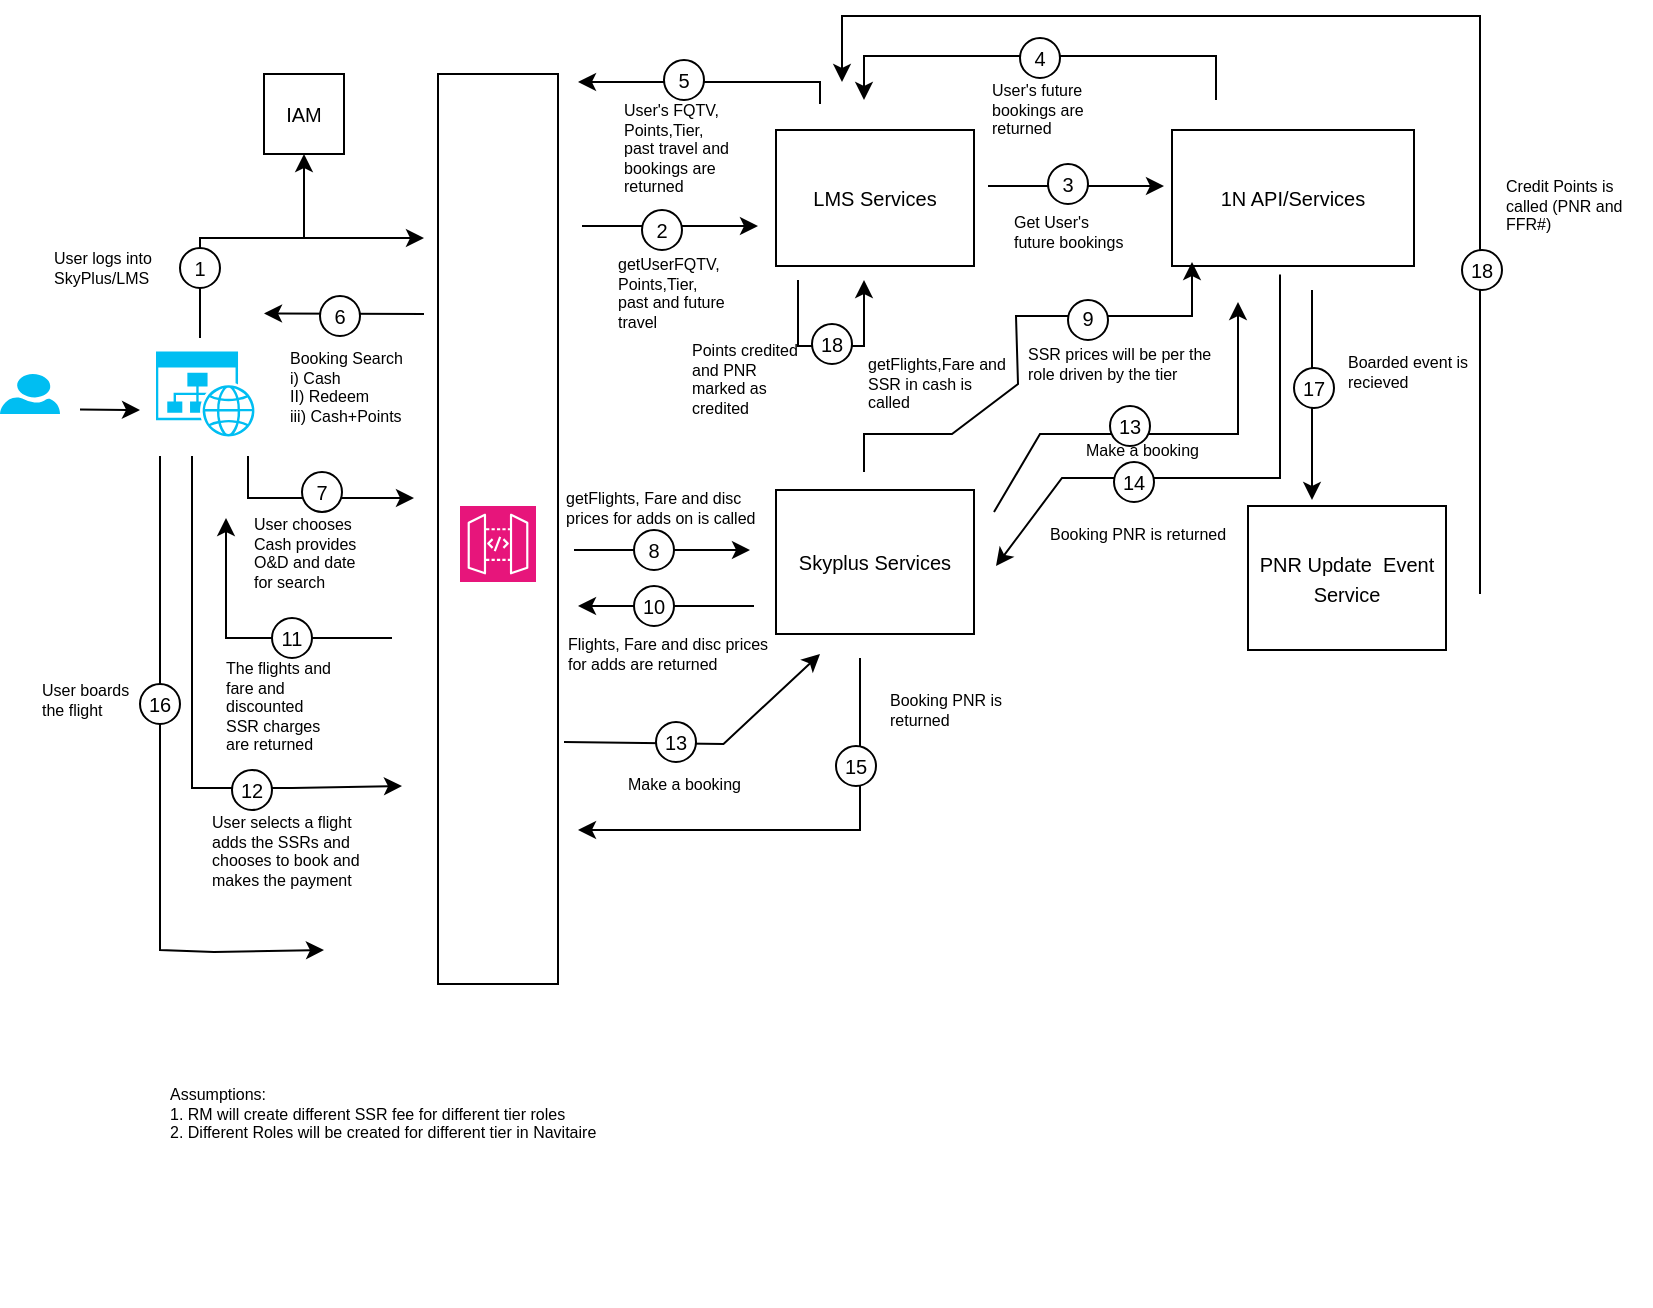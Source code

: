 <mxfile version="23.1.4" type="github" pages="3">
  <diagram name="Page-1" id="OwfiVeOAE6O_KrkkMr-Q">
    <mxGraphModel dx="794" dy="454" grid="1" gridSize="11" guides="1" tooltips="1" connect="1" arrows="1" fold="1" page="1" pageScale="1" pageWidth="850" pageHeight="1100" math="0" shadow="0">
      <root>
        <mxCell id="0" />
        <mxCell id="1" parent="0" />
        <mxCell id="SMNPBds_AobCi2813BHv-37" value="" style="verticalLabelPosition=bottom;html=1;verticalAlign=top;align=center;strokeColor=none;fillColor=#00BEF2;shape=mxgraph.azure.user;" parent="1" vertex="1">
          <mxGeometry x="8" y="190" width="30" height="20" as="geometry" />
        </mxCell>
        <mxCell id="SMNPBds_AobCi2813BHv-42" value="" style="rounded=0;whiteSpace=wrap;html=1;" parent="1" vertex="1">
          <mxGeometry x="227" y="40" width="60" height="455" as="geometry" />
        </mxCell>
        <mxCell id="SMNPBds_AobCi2813BHv-39" value="" style="verticalLabelPosition=bottom;html=1;verticalAlign=top;align=center;strokeColor=none;fillColor=#00BEF2;shape=mxgraph.azure.website_generic;pointerEvents=1;" parent="1" vertex="1">
          <mxGeometry x="86" y="178.75" width="50" height="42.5" as="geometry" />
        </mxCell>
        <mxCell id="SMNPBds_AobCi2813BHv-41" value="" style="sketch=0;points=[[0,0,0],[0.25,0,0],[0.5,0,0],[0.75,0,0],[1,0,0],[0,1,0],[0.25,1,0],[0.5,1,0],[0.75,1,0],[1,1,0],[0,0.25,0],[0,0.5,0],[0,0.75,0],[1,0.25,0],[1,0.5,0],[1,0.75,0]];outlineConnect=0;fontColor=#232F3E;fillColor=#E7157B;strokeColor=#ffffff;dashed=0;verticalLabelPosition=bottom;verticalAlign=top;align=center;html=1;fontSize=12;fontStyle=0;aspect=fixed;shape=mxgraph.aws4.resourceIcon;resIcon=mxgraph.aws4.api_gateway;" parent="1" vertex="1">
          <mxGeometry x="238" y="256" width="38" height="38" as="geometry" />
        </mxCell>
        <mxCell id="SMNPBds_AobCi2813BHv-43" value="" style="endArrow=classic;html=1;rounded=0;" parent="1" edge="1">
          <mxGeometry width="50" height="50" relative="1" as="geometry">
            <mxPoint x="48" y="207.75" as="sourcePoint" />
            <mxPoint x="78" y="208" as="targetPoint" />
          </mxGeometry>
        </mxCell>
        <mxCell id="SMNPBds_AobCi2813BHv-44" value="" style="endArrow=classic;html=1;rounded=0;" parent="1" edge="1">
          <mxGeometry width="50" height="50" relative="1" as="geometry">
            <mxPoint x="108" y="172" as="sourcePoint" />
            <mxPoint x="220" y="122" as="targetPoint" />
            <Array as="points">
              <mxPoint x="108" y="122" />
            </Array>
          </mxGeometry>
        </mxCell>
        <mxCell id="SMNPBds_AobCi2813BHv-45" value="Booking Search&lt;br&gt;i) Cash&lt;br&gt;II) Redeem&lt;br&gt;iii) Cash+Points" style="text;html=1;strokeColor=none;fillColor=none;align=left;verticalAlign=top;whiteSpace=wrap;rounded=0;fontSize=8;" parent="1" vertex="1">
          <mxGeometry x="150.5" y="171" width="58.5" height="47" as="geometry" />
        </mxCell>
        <mxCell id="SMNPBds_AobCi2813BHv-49" value="" style="endArrow=classic;html=1;rounded=0;entryX=0.5;entryY=1;entryDx=0;entryDy=0;" parent="1" target="SMNPBds_AobCi2813BHv-48" edge="1">
          <mxGeometry width="50" height="50" relative="1" as="geometry">
            <mxPoint x="160" y="122" as="sourcePoint" />
            <mxPoint x="200" y="72" as="targetPoint" />
          </mxGeometry>
        </mxCell>
        <mxCell id="SMNPBds_AobCi2813BHv-48" value="&lt;font style=&quot;font-size: 10px;&quot;&gt;IAM&lt;/font&gt;" style="rounded=0;whiteSpace=wrap;html=1;" parent="1" vertex="1">
          <mxGeometry x="140" y="40" width="40" height="40" as="geometry" />
        </mxCell>
        <mxCell id="SMNPBds_AobCi2813BHv-50" value="" style="endArrow=classic;html=1;rounded=0;" parent="1" edge="1">
          <mxGeometry width="50" height="50" relative="1" as="geometry">
            <mxPoint x="220" y="160" as="sourcePoint" />
            <mxPoint x="140" y="159.75" as="targetPoint" />
          </mxGeometry>
        </mxCell>
        <mxCell id="SMNPBds_AobCi2813BHv-52" value="" style="ellipse;whiteSpace=wrap;html=1;aspect=fixed;" parent="1" vertex="1">
          <mxGeometry x="168" y="151" width="20" height="20" as="geometry" />
        </mxCell>
        <mxCell id="SMNPBds_AobCi2813BHv-53" value="&lt;font style=&quot;font-size: 10px;&quot;&gt;6&lt;/font&gt;" style="text;html=1;strokeColor=none;fillColor=none;align=center;verticalAlign=middle;whiteSpace=wrap;rounded=0;" parent="1" vertex="1">
          <mxGeometry x="163" y="151" width="30" height="20" as="geometry" />
        </mxCell>
        <mxCell id="SMNPBds_AobCi2813BHv-47" value="" style="ellipse;whiteSpace=wrap;html=1;aspect=fixed;" parent="1" vertex="1">
          <mxGeometry x="98" y="127" width="20" height="20" as="geometry" />
        </mxCell>
        <mxCell id="SMNPBds_AobCi2813BHv-46" value="&lt;font style=&quot;font-size: 10px;&quot;&gt;1&lt;/font&gt;" style="text;html=1;strokeColor=none;fillColor=none;align=center;verticalAlign=middle;whiteSpace=wrap;rounded=0;" parent="1" vertex="1">
          <mxGeometry x="93" y="127" width="30" height="20" as="geometry" />
        </mxCell>
        <mxCell id="SMNPBds_AobCi2813BHv-54" value="User logs into SkyPlus/LMS" style="text;html=1;strokeColor=none;fillColor=none;align=left;verticalAlign=top;whiteSpace=wrap;rounded=0;fontSize=8;" parent="1" vertex="1">
          <mxGeometry x="32.5" y="120.5" width="58.5" height="38.5" as="geometry" />
        </mxCell>
        <mxCell id="SMNPBds_AobCi2813BHv-55" value="" style="endArrow=classic;html=1;rounded=0;" parent="1" edge="1">
          <mxGeometry width="50" height="50" relative="1" as="geometry">
            <mxPoint x="132" y="231" as="sourcePoint" />
            <mxPoint x="215" y="252" as="targetPoint" />
            <Array as="points">
              <mxPoint x="132" y="252" />
            </Array>
          </mxGeometry>
        </mxCell>
        <mxCell id="SMNPBds_AobCi2813BHv-56" value="" style="ellipse;whiteSpace=wrap;html=1;aspect=fixed;" parent="1" vertex="1">
          <mxGeometry x="159" y="239" width="20" height="20" as="geometry" />
        </mxCell>
        <mxCell id="SMNPBds_AobCi2813BHv-57" value="&lt;font style=&quot;font-size: 10px;&quot;&gt;7&lt;/font&gt;" style="text;html=1;strokeColor=none;fillColor=none;align=center;verticalAlign=middle;whiteSpace=wrap;rounded=0;" parent="1" vertex="1">
          <mxGeometry x="154" y="239" width="30" height="20" as="geometry" />
        </mxCell>
        <mxCell id="SMNPBds_AobCi2813BHv-58" value="User chooses Cash provides O&amp;amp;D and date for search" style="text;html=1;strokeColor=none;fillColor=none;align=left;verticalAlign=top;whiteSpace=wrap;rounded=0;fontSize=8;" parent="1" vertex="1">
          <mxGeometry x="132.5" y="253.5" width="58.5" height="38.5" as="geometry" />
        </mxCell>
        <mxCell id="SMNPBds_AobCi2813BHv-59" value="&lt;font style=&quot;font-size: 10px;&quot;&gt;LMS Services&lt;/font&gt;" style="rounded=0;whiteSpace=wrap;html=1;" parent="1" vertex="1">
          <mxGeometry x="396" y="68" width="99" height="68" as="geometry" />
        </mxCell>
        <mxCell id="SMNPBds_AobCi2813BHv-60" value="&lt;font style=&quot;font-size: 10px;&quot;&gt;Skyplus Services&lt;/font&gt;" style="rounded=0;whiteSpace=wrap;html=1;" parent="1" vertex="1">
          <mxGeometry x="396" y="248" width="99" height="72" as="geometry" />
        </mxCell>
        <mxCell id="SMNPBds_AobCi2813BHv-72" value="" style="endArrow=classic;html=1;rounded=0;" parent="1" edge="1">
          <mxGeometry width="50" height="50" relative="1" as="geometry">
            <mxPoint x="299" y="116" as="sourcePoint" />
            <mxPoint x="387" y="116" as="targetPoint" />
          </mxGeometry>
        </mxCell>
        <mxCell id="SMNPBds_AobCi2813BHv-70" value="&lt;font style=&quot;font-size: 10px;&quot;&gt;1N API/Services&lt;/font&gt;" style="rounded=0;whiteSpace=wrap;html=1;" parent="1" vertex="1">
          <mxGeometry x="594" y="68" width="121" height="68" as="geometry" />
        </mxCell>
        <mxCell id="SMNPBds_AobCi2813BHv-73" value="" style="ellipse;whiteSpace=wrap;html=1;aspect=fixed;" parent="1" vertex="1">
          <mxGeometry x="329" y="108" width="20" height="20" as="geometry" />
        </mxCell>
        <mxCell id="SMNPBds_AobCi2813BHv-74" value="&lt;font style=&quot;font-size: 10px;&quot;&gt;2&lt;/font&gt;" style="text;html=1;strokeColor=none;fillColor=none;align=center;verticalAlign=middle;whiteSpace=wrap;rounded=0;" parent="1" vertex="1">
          <mxGeometry x="324" y="108" width="30" height="20" as="geometry" />
        </mxCell>
        <mxCell id="SMNPBds_AobCi2813BHv-75" value="getUserFQTV, Points,Tier, past and future travel" style="text;html=1;strokeColor=none;fillColor=none;align=left;verticalAlign=top;whiteSpace=wrap;rounded=0;fontSize=8;" parent="1" vertex="1">
          <mxGeometry x="314.75" y="124" width="58.5" height="53" as="geometry" />
        </mxCell>
        <mxCell id="SMNPBds_AobCi2813BHv-87" value="getFlights,Fare and SSR in cash is called" style="text;html=1;strokeColor=none;fillColor=none;align=left;verticalAlign=top;whiteSpace=wrap;rounded=0;fontSize=8;" parent="1" vertex="1">
          <mxGeometry x="440" y="174" width="72.75" height="33" as="geometry" />
        </mxCell>
        <mxCell id="SMNPBds_AobCi2813BHv-88" value="" style="endArrow=classic;html=1;rounded=0;" parent="1" edge="1">
          <mxGeometry width="50" height="50" relative="1" as="geometry">
            <mxPoint x="295" y="278" as="sourcePoint" />
            <mxPoint x="383" y="278" as="targetPoint" />
          </mxGeometry>
        </mxCell>
        <mxCell id="SMNPBds_AobCi2813BHv-89" value="" style="ellipse;whiteSpace=wrap;html=1;aspect=fixed;" parent="1" vertex="1">
          <mxGeometry x="325" y="268" width="20" height="20" as="geometry" />
        </mxCell>
        <mxCell id="SMNPBds_AobCi2813BHv-90" value="&lt;font style=&quot;font-size: 10px;&quot;&gt;8&lt;/font&gt;" style="text;html=1;strokeColor=none;fillColor=none;align=center;verticalAlign=middle;whiteSpace=wrap;rounded=0;" parent="1" vertex="1">
          <mxGeometry x="320" y="268" width="30" height="20" as="geometry" />
        </mxCell>
        <mxCell id="SMNPBds_AobCi2813BHv-91" value="getFlights, Fare and disc prices for adds on is called" style="text;html=1;strokeColor=none;fillColor=none;align=left;verticalAlign=top;whiteSpace=wrap;rounded=0;fontSize=8;" parent="1" vertex="1">
          <mxGeometry x="289.38" y="241" width="109.25" height="18" as="geometry" />
        </mxCell>
        <mxCell id="0PA8DL0PbdsnvtNAlWwM-1" value="" style="endArrow=classic;html=1;rounded=0;" parent="1" edge="1">
          <mxGeometry width="50" height="50" relative="1" as="geometry">
            <mxPoint x="502" y="96" as="sourcePoint" />
            <mxPoint x="590" y="96" as="targetPoint" />
          </mxGeometry>
        </mxCell>
        <mxCell id="0PA8DL0PbdsnvtNAlWwM-2" value="" style="ellipse;whiteSpace=wrap;html=1;aspect=fixed;" parent="1" vertex="1">
          <mxGeometry x="532" y="85" width="20" height="20" as="geometry" />
        </mxCell>
        <mxCell id="0PA8DL0PbdsnvtNAlWwM-3" value="&lt;font style=&quot;font-size: 10px;&quot;&gt;3&lt;/font&gt;" style="text;html=1;strokeColor=none;fillColor=none;align=center;verticalAlign=middle;whiteSpace=wrap;rounded=0;" parent="1" vertex="1">
          <mxGeometry x="527" y="85" width="30" height="20" as="geometry" />
        </mxCell>
        <mxCell id="0PA8DL0PbdsnvtNAlWwM-4" value="Get User&#39;s future bookings&amp;nbsp;" style="text;html=1;strokeColor=none;fillColor=none;align=left;verticalAlign=top;whiteSpace=wrap;rounded=0;fontSize=8;" parent="1" vertex="1">
          <mxGeometry x="512.75" y="103" width="58.5" height="33" as="geometry" />
        </mxCell>
        <mxCell id="0PA8DL0PbdsnvtNAlWwM-11" value="" style="endArrow=classic;html=1;rounded=0;" parent="1" edge="1">
          <mxGeometry width="50" height="50" relative="1" as="geometry">
            <mxPoint x="648" y="140.25" as="sourcePoint" />
            <mxPoint x="506" y="286" as="targetPoint" />
            <Array as="points">
              <mxPoint x="648" y="162.25" />
              <mxPoint x="648" y="198" />
              <mxPoint x="648" y="220" />
              <mxPoint x="648" y="242" />
              <mxPoint x="539" y="242" />
            </Array>
          </mxGeometry>
        </mxCell>
        <mxCell id="0PA8DL0PbdsnvtNAlWwM-13" value="" style="endArrow=classic;html=1;rounded=0;" parent="1" edge="1">
          <mxGeometry width="50" height="50" relative="1" as="geometry">
            <mxPoint x="440" y="239" as="sourcePoint" />
            <mxPoint x="604" y="134" as="targetPoint" />
            <Array as="points">
              <mxPoint x="440" y="220" />
              <mxPoint x="484" y="220" />
              <mxPoint x="517" y="195" />
              <mxPoint x="516" y="161" />
              <mxPoint x="604" y="161" />
            </Array>
          </mxGeometry>
        </mxCell>
        <mxCell id="0PA8DL0PbdsnvtNAlWwM-16" value="" style="ellipse;whiteSpace=wrap;html=1;aspect=fixed;" parent="1" vertex="1">
          <mxGeometry x="542" y="153" width="20" height="20" as="geometry" />
        </mxCell>
        <mxCell id="0PA8DL0PbdsnvtNAlWwM-17" value="&lt;font style=&quot;font-size: 10px;&quot;&gt;9&lt;/font&gt;" style="text;html=1;strokeColor=none;fillColor=none;align=center;verticalAlign=middle;whiteSpace=wrap;rounded=0;" parent="1" vertex="1">
          <mxGeometry x="537" y="152" width="30" height="20" as="geometry" />
        </mxCell>
        <mxCell id="0PA8DL0PbdsnvtNAlWwM-28" value="" style="endArrow=classic;html=1;rounded=0;" parent="1" edge="1">
          <mxGeometry width="50" height="50" relative="1" as="geometry">
            <mxPoint x="616" y="53" as="sourcePoint" />
            <mxPoint x="440" y="53" as="targetPoint" />
            <Array as="points">
              <mxPoint x="616" y="31" />
              <mxPoint x="528" y="31" />
              <mxPoint x="440" y="31" />
            </Array>
          </mxGeometry>
        </mxCell>
        <mxCell id="0PA8DL0PbdsnvtNAlWwM-29" value="" style="ellipse;whiteSpace=wrap;html=1;aspect=fixed;" parent="1" vertex="1">
          <mxGeometry x="518" y="22" width="20" height="20" as="geometry" />
        </mxCell>
        <mxCell id="0PA8DL0PbdsnvtNAlWwM-30" value="&lt;font style=&quot;font-size: 10px;&quot;&gt;4&lt;/font&gt;" style="text;html=1;strokeColor=none;fillColor=none;align=center;verticalAlign=middle;whiteSpace=wrap;rounded=0;" parent="1" vertex="1">
          <mxGeometry x="513" y="22" width="30" height="20" as="geometry" />
        </mxCell>
        <mxCell id="0PA8DL0PbdsnvtNAlWwM-31" value="User&#39;s future bookings are returned" style="text;html=1;strokeColor=none;fillColor=none;align=left;verticalAlign=top;whiteSpace=wrap;rounded=0;fontSize=8;" parent="1" vertex="1">
          <mxGeometry x="501.75" y="37" width="58.5" height="33" as="geometry" />
        </mxCell>
        <mxCell id="0PA8DL0PbdsnvtNAlWwM-38" value="" style="endArrow=classic;html=1;rounded=0;" parent="1" edge="1">
          <mxGeometry width="50" height="50" relative="1" as="geometry">
            <mxPoint x="385" y="306" as="sourcePoint" />
            <mxPoint x="297" y="306" as="targetPoint" />
            <Array as="points">
              <mxPoint x="352" y="306" />
              <mxPoint x="319" y="306" />
            </Array>
          </mxGeometry>
        </mxCell>
        <mxCell id="0PA8DL0PbdsnvtNAlWwM-39" value="" style="ellipse;whiteSpace=wrap;html=1;aspect=fixed;" parent="1" vertex="1">
          <mxGeometry x="325" y="296" width="20" height="20" as="geometry" />
        </mxCell>
        <mxCell id="0PA8DL0PbdsnvtNAlWwM-40" value="&lt;font style=&quot;font-size: 10px;&quot;&gt;10&lt;/font&gt;" style="text;html=1;strokeColor=none;fillColor=none;align=center;verticalAlign=middle;whiteSpace=wrap;rounded=0;" parent="1" vertex="1">
          <mxGeometry x="320" y="296" width="30" height="20" as="geometry" />
        </mxCell>
        <mxCell id="0PA8DL0PbdsnvtNAlWwM-42" value="" style="endArrow=classic;html=1;rounded=0;" parent="1" edge="1">
          <mxGeometry width="50" height="50" relative="1" as="geometry">
            <mxPoint x="204" y="322" as="sourcePoint" />
            <mxPoint x="121" y="262" as="targetPoint" />
            <Array as="points">
              <mxPoint x="171" y="322" />
              <mxPoint x="121" y="322" />
            </Array>
          </mxGeometry>
        </mxCell>
        <mxCell id="0PA8DL0PbdsnvtNAlWwM-43" value="" style="ellipse;whiteSpace=wrap;html=1;aspect=fixed;" parent="1" vertex="1">
          <mxGeometry x="144" y="312" width="20" height="20" as="geometry" />
        </mxCell>
        <mxCell id="0PA8DL0PbdsnvtNAlWwM-44" value="&lt;font style=&quot;font-size: 10px;&quot;&gt;11&lt;/font&gt;" style="text;html=1;strokeColor=none;fillColor=none;align=center;verticalAlign=middle;whiteSpace=wrap;rounded=0;" parent="1" vertex="1">
          <mxGeometry x="139" y="312" width="30" height="20" as="geometry" />
        </mxCell>
        <mxCell id="b6XpkM-lyrF8tY9y0PFV-2" value="" style="endArrow=classic;html=1;rounded=0;" parent="1" edge="1">
          <mxGeometry width="50" height="50" relative="1" as="geometry">
            <mxPoint x="418" y="55" as="sourcePoint" />
            <mxPoint x="297" y="44" as="targetPoint" />
            <Array as="points">
              <mxPoint x="418" y="44" />
            </Array>
          </mxGeometry>
        </mxCell>
        <mxCell id="b6XpkM-lyrF8tY9y0PFV-3" value="User&#39;s FQTV, Points,Tier, past travel and bookings are returned" style="text;html=1;strokeColor=none;fillColor=none;align=left;verticalAlign=top;whiteSpace=wrap;rounded=0;fontSize=8;" parent="1" vertex="1">
          <mxGeometry x="318" y="47" width="58.5" height="52" as="geometry" />
        </mxCell>
        <mxCell id="b6XpkM-lyrF8tY9y0PFV-6" value="" style="ellipse;whiteSpace=wrap;html=1;aspect=fixed;" parent="1" vertex="1">
          <mxGeometry x="340" y="33" width="20" height="20" as="geometry" />
        </mxCell>
        <mxCell id="b6XpkM-lyrF8tY9y0PFV-7" value="&lt;font style=&quot;font-size: 10px;&quot;&gt;5&lt;/font&gt;" style="text;html=1;strokeColor=none;fillColor=none;align=center;verticalAlign=middle;whiteSpace=wrap;rounded=0;" parent="1" vertex="1">
          <mxGeometry x="335" y="33" width="30" height="20" as="geometry" />
        </mxCell>
        <mxCell id="59oDwtAQfjxM6hvadUJi-1" value="Assumptions:&lt;br&gt;1. RM will create different SSR fee for different tier roles&lt;br&gt;2. Different Roles will be created for different tier in Navitaire&lt;br&gt;&amp;nbsp; &amp;nbsp;&amp;nbsp;" style="text;html=1;strokeColor=none;fillColor=none;align=left;verticalAlign=top;whiteSpace=wrap;rounded=0;fontSize=8;" parent="1" vertex="1">
          <mxGeometry x="91" y="539" width="275.25" height="117" as="geometry" />
        </mxCell>
        <mxCell id="mPE1qaVlTOJG_pVsWpJ8-4" value="The flights and fare and discounted SSR charges are returned" style="text;html=1;strokeColor=none;fillColor=none;align=left;verticalAlign=top;whiteSpace=wrap;rounded=0;fontSize=8;" parent="1" vertex="1">
          <mxGeometry x="118.75" y="326" width="58.5" height="33" as="geometry" />
        </mxCell>
        <mxCell id="mPE1qaVlTOJG_pVsWpJ8-6" value="" style="endArrow=classic;html=1;rounded=0;" parent="1" edge="1">
          <mxGeometry width="50" height="50" relative="1" as="geometry">
            <mxPoint x="104" y="231" as="sourcePoint" />
            <mxPoint x="209" y="396" as="targetPoint" />
            <Array as="points">
              <mxPoint x="104" y="397" />
              <mxPoint x="154" y="397" />
            </Array>
          </mxGeometry>
        </mxCell>
        <mxCell id="mPE1qaVlTOJG_pVsWpJ8-7" value="User selects a flight adds the SSRs and chooses to book and makes the payment" style="text;html=1;strokeColor=none;fillColor=none;align=left;verticalAlign=top;whiteSpace=wrap;rounded=0;fontSize=8;" parent="1" vertex="1">
          <mxGeometry x="111.75" y="403" width="86.25" height="59" as="geometry" />
        </mxCell>
        <mxCell id="mPE1qaVlTOJG_pVsWpJ8-8" value="" style="ellipse;whiteSpace=wrap;html=1;aspect=fixed;" parent="1" vertex="1">
          <mxGeometry x="124" y="388" width="20" height="20" as="geometry" />
        </mxCell>
        <mxCell id="mPE1qaVlTOJG_pVsWpJ8-9" value="&lt;font style=&quot;font-size: 10px;&quot;&gt;12&lt;/font&gt;" style="text;html=1;strokeColor=none;fillColor=none;align=center;verticalAlign=middle;whiteSpace=wrap;rounded=0;" parent="1" vertex="1">
          <mxGeometry x="119" y="388" width="30" height="20" as="geometry" />
        </mxCell>
        <mxCell id="hjjR3wE8sr67owuR45LK-6" value="Flights, Fare and disc prices for adds are returned" style="text;html=1;strokeColor=none;fillColor=none;align=left;verticalAlign=top;whiteSpace=wrap;rounded=0;fontSize=8;" vertex="1" parent="1">
          <mxGeometry x="290.38" y="314" width="109.25" height="18" as="geometry" />
        </mxCell>
        <mxCell id="hjjR3wE8sr67owuR45LK-8" value="SSR prices will be per the role driven by the tier&amp;nbsp;&amp;nbsp;" style="text;html=1;strokeColor=none;fillColor=none;align=left;verticalAlign=top;whiteSpace=wrap;rounded=0;fontSize=8;" vertex="1" parent="1">
          <mxGeometry x="520" y="169" width="94.75" height="33" as="geometry" />
        </mxCell>
        <mxCell id="hjjR3wE8sr67owuR45LK-10" value="&lt;span style=&quot;font-size: 10px;&quot;&gt;PNR Update&amp;nbsp; Event Service&lt;/span&gt;" style="rounded=0;whiteSpace=wrap;html=1;" vertex="1" parent="1">
          <mxGeometry x="632" y="256" width="99" height="72" as="geometry" />
        </mxCell>
        <mxCell id="hjjR3wE8sr67owuR45LK-11" value="" style="endArrow=classic;html=1;rounded=0;" edge="1" parent="1">
          <mxGeometry width="50" height="50" relative="1" as="geometry">
            <mxPoint x="290" y="374" as="sourcePoint" />
            <mxPoint x="418" y="330" as="targetPoint" />
            <Array as="points">
              <mxPoint x="369.75" y="375" />
            </Array>
          </mxGeometry>
        </mxCell>
        <mxCell id="hjjR3wE8sr67owuR45LK-12" value="" style="ellipse;whiteSpace=wrap;html=1;aspect=fixed;" vertex="1" parent="1">
          <mxGeometry x="336" y="364" width="20" height="20" as="geometry" />
        </mxCell>
        <mxCell id="hjjR3wE8sr67owuR45LK-13" value="&lt;font style=&quot;font-size: 10px;&quot;&gt;13&lt;/font&gt;" style="text;html=1;strokeColor=none;fillColor=none;align=center;verticalAlign=middle;whiteSpace=wrap;rounded=0;" vertex="1" parent="1">
          <mxGeometry x="331" y="364" width="30" height="20" as="geometry" />
        </mxCell>
        <mxCell id="hjjR3wE8sr67owuR45LK-15" value="Make a booking" style="text;html=1;strokeColor=none;fillColor=none;align=left;verticalAlign=top;whiteSpace=wrap;rounded=0;fontSize=8;" vertex="1" parent="1">
          <mxGeometry x="319.75" y="384" width="109.25" height="18" as="geometry" />
        </mxCell>
        <mxCell id="hjjR3wE8sr67owuR45LK-18" value="" style="endArrow=classic;html=1;rounded=0;" edge="1" parent="1">
          <mxGeometry width="50" height="50" relative="1" as="geometry">
            <mxPoint x="505" y="259" as="sourcePoint" />
            <mxPoint x="627" y="154" as="targetPoint" />
            <Array as="points">
              <mxPoint x="528" y="220" />
              <mxPoint x="627" y="220" />
            </Array>
          </mxGeometry>
        </mxCell>
        <mxCell id="hjjR3wE8sr67owuR45LK-19" value="Make a booking" style="text;html=1;strokeColor=none;fillColor=none;align=left;verticalAlign=top;whiteSpace=wrap;rounded=0;fontSize=8;" vertex="1" parent="1">
          <mxGeometry x="548.75" y="217" width="109.25" height="18" as="geometry" />
        </mxCell>
        <mxCell id="hjjR3wE8sr67owuR45LK-20" value="" style="ellipse;whiteSpace=wrap;html=1;aspect=fixed;" vertex="1" parent="1">
          <mxGeometry x="563" y="206" width="20" height="20" as="geometry" />
        </mxCell>
        <mxCell id="hjjR3wE8sr67owuR45LK-21" value="&lt;font style=&quot;font-size: 10px;&quot;&gt;13&lt;/font&gt;" style="text;html=1;strokeColor=none;fillColor=none;align=center;verticalAlign=middle;whiteSpace=wrap;rounded=0;" vertex="1" parent="1">
          <mxGeometry x="558" y="206" width="30" height="20" as="geometry" />
        </mxCell>
        <mxCell id="hjjR3wE8sr67owuR45LK-22" value="" style="ellipse;whiteSpace=wrap;html=1;aspect=fixed;" vertex="1" parent="1">
          <mxGeometry x="565" y="234" width="20" height="20" as="geometry" />
        </mxCell>
        <mxCell id="hjjR3wE8sr67owuR45LK-23" value="&lt;font style=&quot;font-size: 10px;&quot;&gt;14&lt;/font&gt;" style="text;html=1;strokeColor=none;fillColor=none;align=center;verticalAlign=middle;whiteSpace=wrap;rounded=0;" vertex="1" parent="1">
          <mxGeometry x="560" y="234" width="30" height="20" as="geometry" />
        </mxCell>
        <mxCell id="hjjR3wE8sr67owuR45LK-24" value="Booking PNR is returned" style="text;html=1;strokeColor=none;fillColor=none;align=left;verticalAlign=top;whiteSpace=wrap;rounded=0;fontSize=8;" vertex="1" parent="1">
          <mxGeometry x="530.75" y="259" width="109.25" height="18" as="geometry" />
        </mxCell>
        <mxCell id="hjjR3wE8sr67owuR45LK-25" value="" style="endArrow=classic;html=1;rounded=0;" edge="1" parent="1">
          <mxGeometry width="50" height="50" relative="1" as="geometry">
            <mxPoint x="438" y="332" as="sourcePoint" />
            <mxPoint x="297" y="418" as="targetPoint" />
            <Array as="points">
              <mxPoint x="438" y="418" />
            </Array>
          </mxGeometry>
        </mxCell>
        <mxCell id="hjjR3wE8sr67owuR45LK-28" value="Booking PNR is returned" style="text;html=1;strokeColor=none;fillColor=none;align=left;verticalAlign=top;whiteSpace=wrap;rounded=0;fontSize=8;" vertex="1" parent="1">
          <mxGeometry x="451" y="341.5" width="74.25" height="18" as="geometry" />
        </mxCell>
        <mxCell id="hjjR3wE8sr67owuR45LK-29" value="" style="ellipse;whiteSpace=wrap;html=1;aspect=fixed;" vertex="1" parent="1">
          <mxGeometry x="426" y="376" width="20" height="20" as="geometry" />
        </mxCell>
        <mxCell id="hjjR3wE8sr67owuR45LK-30" value="&lt;font style=&quot;font-size: 10px;&quot;&gt;15&lt;/font&gt;" style="text;html=1;strokeColor=none;fillColor=none;align=center;verticalAlign=middle;whiteSpace=wrap;rounded=0;" vertex="1" parent="1">
          <mxGeometry x="421" y="376" width="30" height="20" as="geometry" />
        </mxCell>
        <mxCell id="hjjR3wE8sr67owuR45LK-31" value="" style="shape=image;html=1;verticalAlign=top;verticalLabelPosition=bottom;labelBackgroundColor=#ffffff;imageAspect=0;aspect=fixed;image=https://cdn4.iconfinder.com/data/icons/aiga-symbol-signs/612/aiga_air_transportation_bg-128.png" vertex="1" parent="1">
          <mxGeometry x="177.25" y="462" width="37" height="37" as="geometry" />
        </mxCell>
        <mxCell id="hjjR3wE8sr67owuR45LK-32" value="" style="endArrow=classic;html=1;rounded=0;" edge="1" parent="1">
          <mxGeometry width="50" height="50" relative="1" as="geometry">
            <mxPoint x="88" y="231" as="sourcePoint" />
            <mxPoint x="170" y="478" as="targetPoint" />
            <Array as="points">
              <mxPoint x="88" y="478" />
              <mxPoint x="115" y="479" />
            </Array>
          </mxGeometry>
        </mxCell>
        <mxCell id="hjjR3wE8sr67owuR45LK-33" value="User boards the flight&amp;nbsp;" style="text;html=1;strokeColor=none;fillColor=none;align=left;verticalAlign=top;whiteSpace=wrap;rounded=0;fontSize=8;" vertex="1" parent="1">
          <mxGeometry x="27" y="337" width="55.13" height="27" as="geometry" />
        </mxCell>
        <mxCell id="hjjR3wE8sr67owuR45LK-34" value="" style="ellipse;whiteSpace=wrap;html=1;aspect=fixed;" vertex="1" parent="1">
          <mxGeometry x="78" y="345" width="20" height="20" as="geometry" />
        </mxCell>
        <mxCell id="hjjR3wE8sr67owuR45LK-35" value="&lt;font style=&quot;font-size: 10px;&quot;&gt;16&lt;/font&gt;" style="text;html=1;strokeColor=none;fillColor=none;align=center;verticalAlign=middle;whiteSpace=wrap;rounded=0;" vertex="1" parent="1">
          <mxGeometry x="73" y="345" width="30" height="20" as="geometry" />
        </mxCell>
        <mxCell id="hjjR3wE8sr67owuR45LK-36" value="" style="endArrow=classic;html=1;rounded=0;" edge="1" parent="1">
          <mxGeometry width="50" height="50" relative="1" as="geometry">
            <mxPoint x="664" y="148" as="sourcePoint" />
            <mxPoint x="664" y="253" as="targetPoint" />
          </mxGeometry>
        </mxCell>
        <mxCell id="hjjR3wE8sr67owuR45LK-37" value="" style="ellipse;whiteSpace=wrap;html=1;aspect=fixed;" vertex="1" parent="1">
          <mxGeometry x="655" y="187" width="20" height="20" as="geometry" />
        </mxCell>
        <mxCell id="hjjR3wE8sr67owuR45LK-38" value="&lt;font style=&quot;font-size: 10px;&quot;&gt;17&lt;/font&gt;" style="text;html=1;strokeColor=none;fillColor=none;align=center;verticalAlign=middle;whiteSpace=wrap;rounded=0;" vertex="1" parent="1">
          <mxGeometry x="650" y="187" width="30" height="20" as="geometry" />
        </mxCell>
        <mxCell id="hjjR3wE8sr67owuR45LK-39" value="Boarded event is recieved" style="text;html=1;strokeColor=none;fillColor=none;align=left;verticalAlign=top;whiteSpace=wrap;rounded=0;fontSize=8;" vertex="1" parent="1">
          <mxGeometry x="680" y="173" width="74.25" height="18" as="geometry" />
        </mxCell>
        <mxCell id="hjjR3wE8sr67owuR45LK-41" value="" style="endArrow=classic;html=1;rounded=0;" edge="1" parent="1">
          <mxGeometry width="50" height="50" relative="1" as="geometry">
            <mxPoint x="748" y="300" as="sourcePoint" />
            <mxPoint x="429" y="44" as="targetPoint" />
            <Array as="points">
              <mxPoint x="748" y="11" />
              <mxPoint x="429" y="11" />
            </Array>
          </mxGeometry>
        </mxCell>
        <mxCell id="hjjR3wE8sr67owuR45LK-42" value="" style="ellipse;whiteSpace=wrap;html=1;aspect=fixed;" vertex="1" parent="1">
          <mxGeometry x="739" y="128" width="20" height="20" as="geometry" />
        </mxCell>
        <mxCell id="hjjR3wE8sr67owuR45LK-43" value="&lt;font style=&quot;font-size: 10px;&quot;&gt;18&lt;/font&gt;" style="text;html=1;strokeColor=none;fillColor=none;align=center;verticalAlign=middle;whiteSpace=wrap;rounded=0;" vertex="1" parent="1">
          <mxGeometry x="737" y="132" width="24" height="12" as="geometry" />
        </mxCell>
        <mxCell id="hjjR3wE8sr67owuR45LK-44" value="Credit Points is called (PNR and FFR#)" style="text;html=1;strokeColor=none;fillColor=none;align=left;verticalAlign=top;whiteSpace=wrap;rounded=0;fontSize=8;" vertex="1" parent="1">
          <mxGeometry x="759" y="85" width="74.25" height="18" as="geometry" />
        </mxCell>
        <mxCell id="9a9OWqdypVxsDkOftl9w-2" value="" style="endArrow=classic;html=1;rounded=0;" edge="1" parent="1">
          <mxGeometry width="50" height="50" relative="1" as="geometry">
            <mxPoint x="407" y="143" as="sourcePoint" />
            <mxPoint x="440" y="143" as="targetPoint" />
            <Array as="points">
              <mxPoint x="407" y="176" />
              <mxPoint x="440" y="176" />
            </Array>
          </mxGeometry>
        </mxCell>
        <mxCell id="9a9OWqdypVxsDkOftl9w-3" value="" style="ellipse;whiteSpace=wrap;html=1;aspect=fixed;" vertex="1" parent="1">
          <mxGeometry x="414" y="165" width="20" height="20" as="geometry" />
        </mxCell>
        <mxCell id="9a9OWqdypVxsDkOftl9w-4" value="&lt;font style=&quot;font-size: 10px;&quot;&gt;18&lt;/font&gt;" style="text;html=1;strokeColor=none;fillColor=none;align=center;verticalAlign=middle;whiteSpace=wrap;rounded=0;" vertex="1" parent="1">
          <mxGeometry x="412" y="169" width="24" height="12" as="geometry" />
        </mxCell>
        <mxCell id="9a9OWqdypVxsDkOftl9w-5" value="Points credited and PNR marked as credited" style="text;html=1;strokeColor=none;fillColor=none;align=left;verticalAlign=top;whiteSpace=wrap;rounded=0;fontSize=8;" vertex="1" parent="1">
          <mxGeometry x="351.75" y="167" width="58.5" height="33" as="geometry" />
        </mxCell>
      </root>
    </mxGraphModel>
  </diagram>
  <diagram id="tfOoxKZsEUQnKDMy-ZZV" name="Page-2">
    <mxGraphModel dx="794" dy="454" grid="1" gridSize="11" guides="1" tooltips="1" connect="1" arrows="1" fold="1" page="1" pageScale="1" pageWidth="850" pageHeight="1100" math="0" shadow="0">
      <root>
        <mxCell id="0" />
        <mxCell id="1" parent="0" />
        <mxCell id="2HqEpFT6LFpEDFmf1Vxi-99" value="" style="verticalLabelPosition=bottom;html=1;verticalAlign=top;align=center;strokeColor=none;fillColor=#00BEF2;shape=mxgraph.azure.user;" vertex="1" parent="1">
          <mxGeometry x="19" y="201" width="30" height="20" as="geometry" />
        </mxCell>
        <mxCell id="2HqEpFT6LFpEDFmf1Vxi-100" value="" style="rounded=0;whiteSpace=wrap;html=1;" vertex="1" parent="1">
          <mxGeometry x="238" y="51" width="60" height="323" as="geometry" />
        </mxCell>
        <mxCell id="2HqEpFT6LFpEDFmf1Vxi-101" value="" style="verticalLabelPosition=bottom;html=1;verticalAlign=top;align=center;strokeColor=none;fillColor=#00BEF2;shape=mxgraph.azure.website_generic;pointerEvents=1;" vertex="1" parent="1">
          <mxGeometry x="97" y="189.75" width="50" height="42.5" as="geometry" />
        </mxCell>
        <mxCell id="2HqEpFT6LFpEDFmf1Vxi-102" value="" style="sketch=0;points=[[0,0,0],[0.25,0,0],[0.5,0,0],[0.75,0,0],[1,0,0],[0,1,0],[0.25,1,0],[0.5,1,0],[0.75,1,0],[1,1,0],[0,0.25,0],[0,0.5,0],[0,0.75,0],[1,0.25,0],[1,0.5,0],[1,0.75,0]];outlineConnect=0;fontColor=#232F3E;fillColor=#E7157B;strokeColor=#ffffff;dashed=0;verticalLabelPosition=bottom;verticalAlign=top;align=center;html=1;fontSize=12;fontStyle=0;aspect=fixed;shape=mxgraph.aws4.resourceIcon;resIcon=mxgraph.aws4.api_gateway;" vertex="1" parent="1">
          <mxGeometry x="249" y="176" width="38" height="38" as="geometry" />
        </mxCell>
        <mxCell id="2HqEpFT6LFpEDFmf1Vxi-103" value="" style="endArrow=classic;html=1;rounded=0;" edge="1" parent="1">
          <mxGeometry width="50" height="50" relative="1" as="geometry">
            <mxPoint x="59" y="218.75" as="sourcePoint" />
            <mxPoint x="89" y="219" as="targetPoint" />
          </mxGeometry>
        </mxCell>
        <mxCell id="2HqEpFT6LFpEDFmf1Vxi-104" value="" style="endArrow=classic;html=1;rounded=0;" edge="1" parent="1">
          <mxGeometry width="50" height="50" relative="1" as="geometry">
            <mxPoint x="119" y="183" as="sourcePoint" />
            <mxPoint x="231" y="133" as="targetPoint" />
            <Array as="points">
              <mxPoint x="119" y="133" />
            </Array>
          </mxGeometry>
        </mxCell>
        <mxCell id="2HqEpFT6LFpEDFmf1Vxi-105" value="Booking Search&lt;br&gt;i) Cash&lt;br&gt;II) Redeem&lt;br&gt;iii) Cash+Points" style="text;html=1;strokeColor=none;fillColor=none;align=left;verticalAlign=top;whiteSpace=wrap;rounded=0;fontSize=8;" vertex="1" parent="1">
          <mxGeometry x="161.5" y="182" width="58.5" height="47" as="geometry" />
        </mxCell>
        <mxCell id="2HqEpFT6LFpEDFmf1Vxi-108" value="" style="endArrow=classic;html=1;rounded=0;" edge="1" parent="1">
          <mxGeometry width="50" height="50" relative="1" as="geometry">
            <mxPoint x="231" y="171" as="sourcePoint" />
            <mxPoint x="151" y="170.75" as="targetPoint" />
          </mxGeometry>
        </mxCell>
        <mxCell id="2HqEpFT6LFpEDFmf1Vxi-106" value="" style="endArrow=classic;html=1;rounded=0;entryX=0.5;entryY=1;entryDx=0;entryDy=0;" edge="1" parent="1" target="2HqEpFT6LFpEDFmf1Vxi-107">
          <mxGeometry width="50" height="50" relative="1" as="geometry">
            <mxPoint x="171" y="133" as="sourcePoint" />
            <mxPoint x="211" y="83" as="targetPoint" />
          </mxGeometry>
        </mxCell>
        <mxCell id="2HqEpFT6LFpEDFmf1Vxi-109" value="" style="ellipse;whiteSpace=wrap;html=1;aspect=fixed;" vertex="1" parent="1">
          <mxGeometry x="179" y="162" width="20" height="20" as="geometry" />
        </mxCell>
        <mxCell id="2HqEpFT6LFpEDFmf1Vxi-107" value="&lt;font style=&quot;font-size: 10px;&quot;&gt;IAM&lt;/font&gt;" style="rounded=0;whiteSpace=wrap;html=1;" vertex="1" parent="1">
          <mxGeometry x="151" y="51" width="40" height="40" as="geometry" />
        </mxCell>
        <mxCell id="2HqEpFT6LFpEDFmf1Vxi-110" value="&lt;font style=&quot;font-size: 10px;&quot;&gt;7&lt;/font&gt;" style="text;html=1;strokeColor=none;fillColor=none;align=center;verticalAlign=middle;whiteSpace=wrap;rounded=0;" vertex="1" parent="1">
          <mxGeometry x="174" y="162" width="30" height="20" as="geometry" />
        </mxCell>
        <mxCell id="2HqEpFT6LFpEDFmf1Vxi-111" value="" style="ellipse;whiteSpace=wrap;html=1;aspect=fixed;" vertex="1" parent="1">
          <mxGeometry x="109" y="138" width="20" height="20" as="geometry" />
        </mxCell>
        <mxCell id="2HqEpFT6LFpEDFmf1Vxi-112" value="&lt;font style=&quot;font-size: 10px;&quot;&gt;1&lt;/font&gt;" style="text;html=1;strokeColor=none;fillColor=none;align=center;verticalAlign=middle;whiteSpace=wrap;rounded=0;" vertex="1" parent="1">
          <mxGeometry x="104" y="138" width="30" height="20" as="geometry" />
        </mxCell>
        <mxCell id="2HqEpFT6LFpEDFmf1Vxi-113" value="User Checks in for his pre booked travel" style="text;html=1;strokeColor=none;fillColor=none;align=left;verticalAlign=top;whiteSpace=wrap;rounded=0;fontSize=8;" vertex="1" parent="1">
          <mxGeometry x="43.5" y="131.5" width="58.5" height="38.5" as="geometry" />
        </mxCell>
        <mxCell id="2HqEpFT6LFpEDFmf1Vxi-114" value="" style="endArrow=classic;html=1;rounded=0;entryX=1;entryY=1;entryDx=0;entryDy=0;" edge="1" parent="1" target="2HqEpFT6LFpEDFmf1Vxi-105">
          <mxGeometry width="50" height="50" relative="1" as="geometry">
            <mxPoint x="143" y="242" as="sourcePoint" />
            <mxPoint x="226" y="263" as="targetPoint" />
            <Array as="points">
              <mxPoint x="143" y="263" />
              <mxPoint x="220" y="264" />
            </Array>
          </mxGeometry>
        </mxCell>
        <mxCell id="2HqEpFT6LFpEDFmf1Vxi-115" value="" style="ellipse;whiteSpace=wrap;html=1;aspect=fixed;" vertex="1" parent="1">
          <mxGeometry x="170" y="250" width="20" height="20" as="geometry" />
        </mxCell>
        <mxCell id="2HqEpFT6LFpEDFmf1Vxi-116" value="&lt;font style=&quot;font-size: 10px;&quot;&gt;8&lt;/font&gt;" style="text;html=1;strokeColor=none;fillColor=none;align=center;verticalAlign=middle;whiteSpace=wrap;rounded=0;" vertex="1" parent="1">
          <mxGeometry x="165" y="250" width="30" height="20" as="geometry" />
        </mxCell>
        <mxCell id="2HqEpFT6LFpEDFmf1Vxi-117" value="Cash" style="text;html=1;strokeColor=none;fillColor=none;align=left;verticalAlign=top;whiteSpace=wrap;rounded=0;fontSize=8;" vertex="1" parent="1">
          <mxGeometry x="143.5" y="264.5" width="58.5" height="43.5" as="geometry" />
        </mxCell>
        <mxCell id="2HqEpFT6LFpEDFmf1Vxi-118" value="&lt;font style=&quot;font-size: 10px;&quot;&gt;LMS Services&lt;/font&gt;" style="rounded=0;whiteSpace=wrap;html=1;" vertex="1" parent="1">
          <mxGeometry x="407" y="79" width="99" height="68" as="geometry" />
        </mxCell>
        <mxCell id="2HqEpFT6LFpEDFmf1Vxi-119" value="&lt;font style=&quot;font-size: 10px;&quot;&gt;Skyplus Services&lt;/font&gt;" style="rounded=0;whiteSpace=wrap;html=1;" vertex="1" parent="1">
          <mxGeometry x="407" y="259" width="99" height="72" as="geometry" />
        </mxCell>
        <mxCell id="2HqEpFT6LFpEDFmf1Vxi-120" value="" style="endArrow=classic;html=1;rounded=0;" edge="1" parent="1">
          <mxGeometry width="50" height="50" relative="1" as="geometry">
            <mxPoint x="309" y="298" as="sourcePoint" />
            <mxPoint x="397" y="298" as="targetPoint" />
          </mxGeometry>
        </mxCell>
        <mxCell id="2HqEpFT6LFpEDFmf1Vxi-121" value="&lt;font style=&quot;font-size: 10px;&quot;&gt;1N API/Services&lt;/font&gt;" style="rounded=0;whiteSpace=wrap;html=1;" vertex="1" parent="1">
          <mxGeometry x="605" y="79" width="121" height="68" as="geometry" />
        </mxCell>
        <mxCell id="2HqEpFT6LFpEDFmf1Vxi-122" value="" style="ellipse;whiteSpace=wrap;html=1;aspect=fixed;" vertex="1" parent="1">
          <mxGeometry x="339" y="290" width="20" height="20" as="geometry" />
        </mxCell>
        <mxCell id="2HqEpFT6LFpEDFmf1Vxi-123" value="&lt;font style=&quot;font-size: 10px;&quot;&gt;2&lt;/font&gt;" style="text;html=1;strokeColor=none;fillColor=none;align=center;verticalAlign=middle;whiteSpace=wrap;rounded=0;" vertex="1" parent="1">
          <mxGeometry x="334" y="290" width="30" height="20" as="geometry" />
        </mxCell>
        <mxCell id="2HqEpFT6LFpEDFmf1Vxi-124" value="getUserFQTV, Points,Tier, past and future travel" style="text;html=1;strokeColor=none;fillColor=none;align=left;verticalAlign=top;whiteSpace=wrap;rounded=0;fontSize=8;" vertex="1" parent="1">
          <mxGeometry x="307.75" y="262" width="99" height="30" as="geometry" />
        </mxCell>
        <mxCell id="2HqEpFT6LFpEDFmf1Vxi-125" value="" style="endArrow=classic;html=1;rounded=0;" edge="1" parent="1">
          <mxGeometry width="50" height="50" relative="1" as="geometry">
            <mxPoint x="511" y="299" as="sourcePoint" />
            <mxPoint x="511" y="327" as="targetPoint" />
            <Array as="points">
              <mxPoint x="605" y="299" />
              <mxPoint x="605" y="327" />
            </Array>
          </mxGeometry>
        </mxCell>
        <mxCell id="2HqEpFT6LFpEDFmf1Vxi-126" value="" style="ellipse;whiteSpace=wrap;html=1;aspect=fixed;" vertex="1" parent="1">
          <mxGeometry x="541" y="288" width="20" height="20" as="geometry" />
        </mxCell>
        <mxCell id="2HqEpFT6LFpEDFmf1Vxi-127" value="&lt;span style=&quot;font-size: 10px;&quot;&gt;12&lt;/span&gt;" style="text;html=1;strokeColor=none;fillColor=none;align=center;verticalAlign=middle;whiteSpace=wrap;rounded=0;" vertex="1" parent="1">
          <mxGeometry x="536" y="288" width="30" height="20" as="geometry" />
        </mxCell>
        <mxCell id="2HqEpFT6LFpEDFmf1Vxi-128" value="" style="endArrow=classic;html=1;rounded=0;" edge="1" parent="1">
          <mxGeometry width="50" height="50" relative="1" as="geometry">
            <mxPoint x="312" y="384" as="sourcePoint" />
            <mxPoint x="407" y="341" as="targetPoint" />
            <Array as="points">
              <mxPoint x="407" y="385" />
            </Array>
          </mxGeometry>
        </mxCell>
        <mxCell id="2HqEpFT6LFpEDFmf1Vxi-129" value="" style="ellipse;whiteSpace=wrap;html=1;aspect=fixed;" vertex="1" parent="1">
          <mxGeometry x="342" y="374" width="20" height="20" as="geometry" />
        </mxCell>
        <mxCell id="2HqEpFT6LFpEDFmf1Vxi-130" value="&lt;font style=&quot;font-size: 10px;&quot;&gt;11&lt;/font&gt;" style="text;html=1;strokeColor=none;fillColor=none;align=center;verticalAlign=middle;whiteSpace=wrap;rounded=0;" vertex="1" parent="1">
          <mxGeometry x="340" y="374" width="23" height="19" as="geometry" />
        </mxCell>
        <mxCell id="2HqEpFT6LFpEDFmf1Vxi-131" value="get flight and payment details&amp;nbsp; for cancellation" style="text;html=1;strokeColor=none;fillColor=none;align=left;verticalAlign=top;whiteSpace=wrap;rounded=0;fontSize=8;" vertex="1" parent="1">
          <mxGeometry x="308" y="340" width="88" height="33" as="geometry" />
        </mxCell>
        <mxCell id="2HqEpFT6LFpEDFmf1Vxi-132" value="share the refund transactions" style="text;html=1;strokeColor=none;fillColor=none;align=left;verticalAlign=top;whiteSpace=wrap;rounded=0;fontSize=8;" vertex="1" parent="1">
          <mxGeometry x="567.75" y="388.5" width="58.5" height="33" as="geometry" />
        </mxCell>
        <mxCell id="2HqEpFT6LFpEDFmf1Vxi-133" value="" style="endArrow=classic;html=1;rounded=0;" edge="1" parent="1">
          <mxGeometry width="50" height="50" relative="1" as="geometry">
            <mxPoint x="513" y="107" as="sourcePoint" />
            <mxPoint x="601" y="107" as="targetPoint" />
          </mxGeometry>
        </mxCell>
        <mxCell id="2HqEpFT6LFpEDFmf1Vxi-134" value="" style="ellipse;whiteSpace=wrap;html=1;aspect=fixed;" vertex="1" parent="1">
          <mxGeometry x="543" y="96" width="20" height="20" as="geometry" />
        </mxCell>
        <mxCell id="2HqEpFT6LFpEDFmf1Vxi-135" value="&lt;font style=&quot;font-size: 10px;&quot;&gt;4&lt;/font&gt;" style="text;html=1;strokeColor=none;fillColor=none;align=center;verticalAlign=middle;whiteSpace=wrap;rounded=0;" vertex="1" parent="1">
          <mxGeometry x="538" y="96" width="30" height="20" as="geometry" />
        </mxCell>
        <mxCell id="2HqEpFT6LFpEDFmf1Vxi-136" value="Get User&#39;s future bookings&amp;nbsp;" style="text;html=1;strokeColor=none;fillColor=none;align=left;verticalAlign=top;whiteSpace=wrap;rounded=0;fontSize=8;" vertex="1" parent="1">
          <mxGeometry x="523.75" y="114" width="58.5" height="33" as="geometry" />
        </mxCell>
        <mxCell id="2HqEpFT6LFpEDFmf1Vxi-137" value="Calculate the cancellation details - refer to cancellation rules" style="text;html=1;strokeColor=none;fillColor=none;align=left;verticalAlign=top;whiteSpace=wrap;rounded=0;fontSize=8;" vertex="1" parent="1">
          <mxGeometry x="511" y="332" width="127" height="33" as="geometry" />
        </mxCell>
        <mxCell id="2HqEpFT6LFpEDFmf1Vxi-138" value="" style="endArrow=classic;html=1;rounded=0;" edge="1" parent="1">
          <mxGeometry width="50" height="50" relative="1" as="geometry">
            <mxPoint x="627" y="64" as="sourcePoint" />
            <mxPoint x="451" y="64" as="targetPoint" />
            <Array as="points">
              <mxPoint x="627" y="42" />
              <mxPoint x="539" y="42" />
              <mxPoint x="451" y="42" />
            </Array>
          </mxGeometry>
        </mxCell>
        <mxCell id="2HqEpFT6LFpEDFmf1Vxi-139" value="" style="ellipse;whiteSpace=wrap;html=1;aspect=fixed;" vertex="1" parent="1">
          <mxGeometry x="529" y="33" width="20" height="20" as="geometry" />
        </mxCell>
        <mxCell id="2HqEpFT6LFpEDFmf1Vxi-140" value="&lt;font style=&quot;font-size: 10px;&quot;&gt;5&lt;/font&gt;" style="text;html=1;strokeColor=none;fillColor=none;align=center;verticalAlign=middle;whiteSpace=wrap;rounded=0;" vertex="1" parent="1">
          <mxGeometry x="524" y="33" width="30" height="20" as="geometry" />
        </mxCell>
        <mxCell id="2HqEpFT6LFpEDFmf1Vxi-141" value="User&#39;s future bookings are returned" style="text;html=1;strokeColor=none;fillColor=none;align=left;verticalAlign=top;whiteSpace=wrap;rounded=0;fontSize=8;" vertex="1" parent="1">
          <mxGeometry x="512.75" y="48" width="58.5" height="33" as="geometry" />
        </mxCell>
        <mxCell id="2HqEpFT6LFpEDFmf1Vxi-142" value="" style="endArrow=classic;html=1;rounded=0;" edge="1" parent="1">
          <mxGeometry width="50" height="50" relative="1" as="geometry">
            <mxPoint x="202" y="477" as="sourcePoint" />
            <mxPoint x="114" y="477" as="targetPoint" />
            <Array as="points">
              <mxPoint x="169" y="477" />
              <mxPoint x="136" y="477" />
            </Array>
          </mxGeometry>
        </mxCell>
        <mxCell id="2HqEpFT6LFpEDFmf1Vxi-143" value="" style="ellipse;whiteSpace=wrap;html=1;aspect=fixed;" vertex="1" parent="1">
          <mxGeometry x="142" y="467" width="20" height="20" as="geometry" />
        </mxCell>
        <mxCell id="2HqEpFT6LFpEDFmf1Vxi-144" value="&lt;font style=&quot;font-size: 10px;&quot;&gt;19&lt;/font&gt;" style="text;html=1;strokeColor=none;fillColor=none;align=center;verticalAlign=middle;whiteSpace=wrap;rounded=0;" vertex="1" parent="1">
          <mxGeometry x="137" y="467" width="30" height="20" as="geometry" />
        </mxCell>
        <mxCell id="2HqEpFT6LFpEDFmf1Vxi-145" value="" style="endArrow=classic;html=1;rounded=0;" edge="1" parent="1">
          <mxGeometry width="50" height="50" relative="1" as="geometry">
            <mxPoint x="209" y="275" as="sourcePoint" />
            <mxPoint x="132" y="273" as="targetPoint" />
            <Array as="points">
              <mxPoint x="209" y="308" />
              <mxPoint x="132" y="308" />
            </Array>
          </mxGeometry>
        </mxCell>
        <mxCell id="2HqEpFT6LFpEDFmf1Vxi-146" value="" style="ellipse;whiteSpace=wrap;html=1;aspect=fixed;" vertex="1" parent="1">
          <mxGeometry x="155" y="298" width="20" height="20" as="geometry" />
        </mxCell>
        <mxCell id="2HqEpFT6LFpEDFmf1Vxi-147" value="&lt;font style=&quot;font-size: 10px;&quot;&gt;9&lt;/font&gt;" style="text;html=1;strokeColor=none;fillColor=none;align=center;verticalAlign=middle;whiteSpace=wrap;rounded=0;" vertex="1" parent="1">
          <mxGeometry x="150" y="298" width="30" height="20" as="geometry" />
        </mxCell>
        <mxCell id="2HqEpFT6LFpEDFmf1Vxi-148" value="" style="endArrow=classic;html=1;rounded=0;" edge="1" parent="1">
          <mxGeometry width="50" height="50" relative="1" as="geometry">
            <mxPoint x="424" y="242" as="sourcePoint" />
            <mxPoint x="303" y="201" as="targetPoint" />
            <Array as="points">
              <mxPoint x="424" y="201" />
            </Array>
          </mxGeometry>
        </mxCell>
        <mxCell id="2HqEpFT6LFpEDFmf1Vxi-149" value="User&#39;s FQTV, Points,Tier, past travel and bookings in session storage /cache" style="text;html=1;strokeColor=none;fillColor=none;align=left;verticalAlign=top;whiteSpace=wrap;rounded=0;fontSize=8;" vertex="1" parent="1">
          <mxGeometry x="324" y="204" width="94" height="52" as="geometry" />
        </mxCell>
        <mxCell id="2HqEpFT6LFpEDFmf1Vxi-150" value="" style="ellipse;whiteSpace=wrap;html=1;aspect=fixed;" vertex="1" parent="1">
          <mxGeometry x="346" y="190" width="20" height="20" as="geometry" />
        </mxCell>
        <mxCell id="2HqEpFT6LFpEDFmf1Vxi-151" value="&lt;font style=&quot;font-size: 10px;&quot;&gt;6&lt;/font&gt;" style="text;html=1;strokeColor=none;fillColor=none;align=center;verticalAlign=middle;whiteSpace=wrap;rounded=0;" vertex="1" parent="1">
          <mxGeometry x="341" y="190" width="30" height="20" as="geometry" />
        </mxCell>
        <mxCell id="2HqEpFT6LFpEDFmf1Vxi-152" value="Assumptions:&lt;br&gt;1. Only the flights&amp;nbsp; &amp;nbsp;" style="text;html=1;strokeColor=none;fillColor=none;align=left;verticalAlign=top;whiteSpace=wrap;rounded=0;fontSize=8;" vertex="1" parent="1">
          <mxGeometry x="42.38" y="553.5" width="275.25" height="117" as="geometry" />
        </mxCell>
        <mxCell id="2HqEpFT6LFpEDFmf1Vxi-153" value="Boooking cancellation confirmaion" style="text;html=1;strokeColor=none;fillColor=none;align=left;verticalAlign=top;whiteSpace=wrap;rounded=0;fontSize=8;" vertex="1" parent="1">
          <mxGeometry x="88" y="484" width="97.25" height="33" as="geometry" />
        </mxCell>
        <mxCell id="2HqEpFT6LFpEDFmf1Vxi-154" value="User future bookings are retrieved from session storage and shown" style="text;html=1;strokeColor=none;fillColor=none;align=left;verticalAlign=top;whiteSpace=wrap;rounded=0;fontSize=8;" vertex="1" parent="1">
          <mxGeometry x="129.75" y="316" width="79.25" height="33" as="geometry" />
        </mxCell>
        <mxCell id="2HqEpFT6LFpEDFmf1Vxi-155" value="" style="endArrow=classic;html=1;rounded=0;" edge="1" parent="1">
          <mxGeometry width="50" height="50" relative="1" as="geometry">
            <mxPoint x="115" y="242" as="sourcePoint" />
            <mxPoint x="220" y="374" as="targetPoint" />
            <Array as="points">
              <mxPoint x="115" y="374" />
              <mxPoint x="165" y="374" />
            </Array>
          </mxGeometry>
        </mxCell>
        <mxCell id="2HqEpFT6LFpEDFmf1Vxi-156" value="User picks a future booking to cancel" style="text;html=1;strokeColor=none;fillColor=none;align=left;verticalAlign=top;whiteSpace=wrap;rounded=0;fontSize=8;" vertex="1" parent="1">
          <mxGeometry x="122.75" y="380" width="86.25" height="27" as="geometry" />
        </mxCell>
        <mxCell id="2HqEpFT6LFpEDFmf1Vxi-157" value="" style="ellipse;whiteSpace=wrap;html=1;aspect=fixed;" vertex="1" parent="1">
          <mxGeometry x="135" y="364" width="20" height="20" as="geometry" />
        </mxCell>
        <mxCell id="2HqEpFT6LFpEDFmf1Vxi-158" value="&lt;font style=&quot;font-size: 10px;&quot;&gt;10&lt;/font&gt;" style="text;html=1;strokeColor=none;fillColor=none;align=center;verticalAlign=middle;whiteSpace=wrap;rounded=0;" vertex="1" parent="1">
          <mxGeometry x="130" y="364" width="30" height="20" as="geometry" />
        </mxCell>
        <mxCell id="2HqEpFT6LFpEDFmf1Vxi-159" value="" style="endArrow=classic;html=1;rounded=0;" edge="1" parent="1">
          <mxGeometry width="50" height="50" relative="1" as="geometry">
            <mxPoint x="115" y="388" as="sourcePoint" />
            <mxPoint x="214" y="432" as="targetPoint" />
            <Array as="points">
              <mxPoint x="115" y="432" />
              <mxPoint x="159" y="432" />
            </Array>
          </mxGeometry>
        </mxCell>
        <mxCell id="2HqEpFT6LFpEDFmf1Vxi-160" value="Async - Refund cash" style="text;html=1;strokeColor=none;fillColor=none;align=left;verticalAlign=top;whiteSpace=wrap;rounded=0;fontSize=8;" vertex="1" parent="1">
          <mxGeometry x="479.5" y="377" width="58.5" height="38" as="geometry" />
        </mxCell>
        <mxCell id="2HqEpFT6LFpEDFmf1Vxi-161" value="" style="endArrow=classic;html=1;rounded=0;" edge="1" parent="1">
          <mxGeometry width="50" height="50" relative="1" as="geometry">
            <mxPoint x="473" y="451" as="sourcePoint" />
            <mxPoint x="308" y="495" as="targetPoint" />
            <Array as="points">
              <mxPoint x="473" y="495" />
            </Array>
          </mxGeometry>
        </mxCell>
        <mxCell id="2HqEpFT6LFpEDFmf1Vxi-162" value="Cancellation confirmation is sent" style="text;html=1;strokeColor=none;fillColor=none;align=left;verticalAlign=top;whiteSpace=wrap;rounded=0;fontSize=8;" vertex="1" parent="1">
          <mxGeometry x="314" y="494" width="143" height="25" as="geometry" />
        </mxCell>
        <mxCell id="2HqEpFT6LFpEDFmf1Vxi-163" value="" style="ellipse;whiteSpace=wrap;html=1;aspect=fixed;" vertex="1" parent="1">
          <mxGeometry x="361" y="481" width="20" height="20" as="geometry" />
        </mxCell>
        <mxCell id="2HqEpFT6LFpEDFmf1Vxi-164" value="&lt;font style=&quot;font-size: 10px;&quot;&gt;18&lt;/font&gt;" style="text;html=1;strokeColor=none;fillColor=none;align=center;verticalAlign=middle;whiteSpace=wrap;rounded=0;" vertex="1" parent="1">
          <mxGeometry x="356" y="481" width="30" height="20" as="geometry" />
        </mxCell>
        <mxCell id="2HqEpFT6LFpEDFmf1Vxi-165" value="" style="endArrow=classic;html=1;rounded=0;" edge="1" parent="1">
          <mxGeometry width="50" height="50" relative="1" as="geometry">
            <mxPoint x="506" y="253" as="sourcePoint" />
            <mxPoint x="627" y="154" as="targetPoint" />
            <Array as="points">
              <mxPoint x="506" y="187" />
              <mxPoint x="550" y="187" />
              <mxPoint x="627" y="187" />
            </Array>
          </mxGeometry>
        </mxCell>
        <mxCell id="2HqEpFT6LFpEDFmf1Vxi-166" value="" style="ellipse;whiteSpace=wrap;html=1;aspect=fixed;" vertex="1" parent="1">
          <mxGeometry x="541" y="179" width="20" height="20" as="geometry" />
        </mxCell>
        <mxCell id="2HqEpFT6LFpEDFmf1Vxi-167" value="&lt;font style=&quot;font-size: 10px;&quot;&gt;11&lt;/font&gt;" style="text;html=1;strokeColor=none;fillColor=none;align=center;verticalAlign=middle;whiteSpace=wrap;rounded=0;" vertex="1" parent="1">
          <mxGeometry x="536" y="179" width="30" height="20" as="geometry" />
        </mxCell>
        <mxCell id="2HqEpFT6LFpEDFmf1Vxi-168" value="get flight and payment details&amp;nbsp; for cancelatin" style="text;html=1;strokeColor=none;fillColor=none;align=left;verticalAlign=top;whiteSpace=wrap;rounded=0;fontSize=8;" vertex="1" parent="1">
          <mxGeometry x="512.5" y="154" width="87.37" height="33" as="geometry" />
        </mxCell>
        <mxCell id="2HqEpFT6LFpEDFmf1Vxi-169" value="" style="endArrow=classic;html=1;rounded=0;" edge="1" parent="1">
          <mxGeometry width="50" height="50" relative="1" as="geometry">
            <mxPoint x="434" y="253" as="sourcePoint" />
            <mxPoint x="434" y="154" as="targetPoint" />
          </mxGeometry>
        </mxCell>
        <mxCell id="2HqEpFT6LFpEDFmf1Vxi-170" value="getUserFQTV, Points,Tier, past and future travel" style="text;html=1;strokeColor=none;fillColor=none;align=left;verticalAlign=top;whiteSpace=wrap;rounded=0;fontSize=8;" vertex="1" parent="1">
          <mxGeometry x="329.75" y="152" width="99" height="30" as="geometry" />
        </mxCell>
        <mxCell id="2HqEpFT6LFpEDFmf1Vxi-171" value="" style="ellipse;whiteSpace=wrap;html=1;aspect=fixed;" vertex="1" parent="1">
          <mxGeometry x="424" y="176" width="20" height="20" as="geometry" />
        </mxCell>
        <mxCell id="2HqEpFT6LFpEDFmf1Vxi-172" value="&lt;font style=&quot;font-size: 10px;&quot;&gt;3&lt;/font&gt;" style="text;html=1;strokeColor=none;fillColor=none;align=center;verticalAlign=middle;whiteSpace=wrap;rounded=0;" vertex="1" parent="1">
          <mxGeometry x="419" y="176" width="30" height="20" as="geometry" />
        </mxCell>
        <mxCell id="2HqEpFT6LFpEDFmf1Vxi-173" value="" style="endArrow=classic;html=1;rounded=0;" edge="1" parent="1">
          <mxGeometry width="50" height="50" relative="1" as="geometry">
            <mxPoint x="429" y="374" as="sourcePoint" />
            <mxPoint x="319" y="407" as="targetPoint" />
            <Array as="points">
              <mxPoint x="429" y="407" />
              <mxPoint x="418" y="407" />
            </Array>
          </mxGeometry>
        </mxCell>
        <mxCell id="2HqEpFT6LFpEDFmf1Vxi-174" value="" style="ellipse;whiteSpace=wrap;html=1;aspect=fixed;" vertex="1" parent="1">
          <mxGeometry x="386" y="395" width="20" height="20" as="geometry" />
        </mxCell>
        <mxCell id="2HqEpFT6LFpEDFmf1Vxi-175" value="&lt;span style=&quot;font-size: 10px;&quot;&gt;13&lt;/span&gt;" style="text;html=1;strokeColor=none;fillColor=none;align=center;verticalAlign=middle;whiteSpace=wrap;rounded=0;" vertex="1" parent="1">
          <mxGeometry x="381" y="395" width="30" height="20" as="geometry" />
        </mxCell>
        <mxCell id="2HqEpFT6LFpEDFmf1Vxi-176" value="Flight and complete cancellation charges and details is returned&amp;nbsp;" style="text;html=1;strokeColor=none;fillColor=none;align=left;verticalAlign=top;whiteSpace=wrap;rounded=0;fontSize=8;" vertex="1" parent="1">
          <mxGeometry x="308" y="411" width="127" height="33" as="geometry" />
        </mxCell>
        <mxCell id="2HqEpFT6LFpEDFmf1Vxi-177" value="User goes ahead with cancellation" style="text;html=1;strokeColor=none;fillColor=none;align=left;verticalAlign=top;whiteSpace=wrap;rounded=0;fontSize=8;" vertex="1" parent="1">
          <mxGeometry x="127.88" y="436" width="86.25" height="27" as="geometry" />
        </mxCell>
        <mxCell id="2HqEpFT6LFpEDFmf1Vxi-178" value="" style="ellipse;whiteSpace=wrap;html=1;aspect=fixed;" vertex="1" parent="1">
          <mxGeometry x="157" y="420" width="20" height="20" as="geometry" />
        </mxCell>
        <mxCell id="2HqEpFT6LFpEDFmf1Vxi-179" value="&lt;font style=&quot;font-size: 10px;&quot;&gt;14&lt;/font&gt;" style="text;html=1;strokeColor=none;fillColor=none;align=center;verticalAlign=middle;whiteSpace=wrap;rounded=0;" vertex="1" parent="1">
          <mxGeometry x="152" y="420" width="30" height="20" as="geometry" />
        </mxCell>
        <mxCell id="2HqEpFT6LFpEDFmf1Vxi-180" value="" style="endArrow=classic;html=1;rounded=0;" edge="1" parent="1">
          <mxGeometry width="50" height="50" relative="1" as="geometry">
            <mxPoint x="312" y="451" as="sourcePoint" />
            <mxPoint x="451" y="429" as="targetPoint" />
            <Array as="points">
              <mxPoint x="451" y="451" />
            </Array>
          </mxGeometry>
        </mxCell>
        <mxCell id="2HqEpFT6LFpEDFmf1Vxi-181" value="" style="ellipse;whiteSpace=wrap;html=1;aspect=fixed;" vertex="1" parent="1">
          <mxGeometry x="396" y="444" width="20" height="20" as="geometry" />
        </mxCell>
        <mxCell id="2HqEpFT6LFpEDFmf1Vxi-182" value="&lt;font style=&quot;font-size: 10px;&quot;&gt;15&lt;/font&gt;" style="text;html=1;strokeColor=none;fillColor=none;align=center;verticalAlign=middle;whiteSpace=wrap;rounded=0;" vertex="1" parent="1">
          <mxGeometry x="391" y="444" width="30" height="20" as="geometry" />
        </mxCell>
        <mxCell id="2HqEpFT6LFpEDFmf1Vxi-183" value="Cancel&amp;nbsp; the booking and generate the Refunds" style="text;html=1;strokeColor=none;fillColor=none;align=left;verticalAlign=top;whiteSpace=wrap;rounded=0;fontSize=8;" vertex="1" parent="1">
          <mxGeometry x="302" y="444" width="105" height="24.5" as="geometry" />
        </mxCell>
        <mxCell id="2HqEpFT6LFpEDFmf1Vxi-184" value="" style="endArrow=classic;html=1;rounded=0;" edge="1" parent="1">
          <mxGeometry width="50" height="50" relative="1" as="geometry">
            <mxPoint x="517" y="264" as="sourcePoint" />
            <mxPoint x="649" y="154" as="targetPoint" />
            <Array as="points">
              <mxPoint x="572" y="264" />
              <mxPoint x="649" y="264" />
              <mxPoint x="649" y="220" />
            </Array>
          </mxGeometry>
        </mxCell>
        <mxCell id="2HqEpFT6LFpEDFmf1Vxi-185" value="" style="ellipse;whiteSpace=wrap;html=1;aspect=fixed;" vertex="1" parent="1">
          <mxGeometry x="552" y="254" width="20" height="20" as="geometry" />
        </mxCell>
        <mxCell id="2HqEpFT6LFpEDFmf1Vxi-186" value="&lt;font style=&quot;font-size: 10px;&quot;&gt;16&lt;/font&gt;" style="text;html=1;strokeColor=none;fillColor=none;align=center;verticalAlign=middle;whiteSpace=wrap;rounded=0;" vertex="1" parent="1">
          <mxGeometry x="547" y="254" width="30" height="20" as="geometry" />
        </mxCell>
        <mxCell id="2HqEpFT6LFpEDFmf1Vxi-187" value="async Cancel The booking" style="text;html=1;strokeColor=none;fillColor=none;align=left;verticalAlign=top;whiteSpace=wrap;rounded=0;fontSize=8;" vertex="1" parent="1">
          <mxGeometry x="530.82" y="231.5" width="87.37" height="33" as="geometry" />
        </mxCell>
        <mxCell id="2HqEpFT6LFpEDFmf1Vxi-188" value="" style="endArrow=classic;html=1;rounded=0;" edge="1" parent="1">
          <mxGeometry width="50" height="50" relative="1" as="geometry">
            <mxPoint x="444" y="340" as="sourcePoint" />
            <mxPoint x="473" y="341" as="targetPoint" />
            <Array as="points">
              <mxPoint x="444" y="406" />
              <mxPoint x="473" y="407" />
            </Array>
          </mxGeometry>
        </mxCell>
        <mxCell id="2HqEpFT6LFpEDFmf1Vxi-189" value="" style="ellipse;whiteSpace=wrap;html=1;aspect=fixed;" vertex="1" parent="1">
          <mxGeometry x="450" y="395" width="20" height="20" as="geometry" />
        </mxCell>
        <mxCell id="2HqEpFT6LFpEDFmf1Vxi-190" value="&lt;font style=&quot;font-size: 9px;&quot;&gt;17&lt;/font&gt;" style="text;html=1;strokeColor=none;fillColor=none;align=center;verticalAlign=middle;whiteSpace=wrap;rounded=0;" vertex="1" parent="1">
          <mxGeometry x="445" y="395" width="30" height="20" as="geometry" />
        </mxCell>
        <mxCell id="2HqEpFT6LFpEDFmf1Vxi-191" value="" style="endArrow=classic;html=1;rounded=0;" edge="1" parent="1">
          <mxGeometry width="50" height="50" relative="1" as="geometry">
            <mxPoint x="466" y="253" as="sourcePoint" />
            <mxPoint x="466" y="154" as="targetPoint" />
          </mxGeometry>
        </mxCell>
        <mxCell id="2HqEpFT6LFpEDFmf1Vxi-192" value="&lt;font style=&quot;font-size: 9px;&quot;&gt;17.1&lt;/font&gt;" style="ellipse;whiteSpace=wrap;html=1;aspect=fixed;fontSize=10;" vertex="1" parent="1">
          <mxGeometry x="456" y="176" width="20" height="20" as="geometry" />
        </mxCell>
        <mxCell id="2HqEpFT6LFpEDFmf1Vxi-193" value=".Credit the points" style="text;html=1;strokeColor=none;fillColor=none;align=left;verticalAlign=top;whiteSpace=wrap;rounded=0;fontSize=8;" vertex="1" parent="1">
          <mxGeometry x="469.5" y="189.75" width="25.5" height="38" as="geometry" />
        </mxCell>
        <mxCell id="2HqEpFT6LFpEDFmf1Vxi-194" value="" style="endArrow=classic;html=1;rounded=0;" edge="1" parent="1">
          <mxGeometry width="50" height="50" relative="1" as="geometry">
            <mxPoint x="495" y="341" as="sourcePoint" />
            <mxPoint x="693" y="165" as="targetPoint" />
            <Array as="points">
              <mxPoint x="495" y="374" />
              <mxPoint x="693" y="374" />
            </Array>
          </mxGeometry>
        </mxCell>
        <mxCell id="2HqEpFT6LFpEDFmf1Vxi-195" value="" style="ellipse;whiteSpace=wrap;html=1;aspect=fixed;" vertex="1" parent="1">
          <mxGeometry x="587" y="365" width="20" height="20" as="geometry" />
        </mxCell>
        <mxCell id="2HqEpFT6LFpEDFmf1Vxi-196" value="&lt;font style=&quot;font-size: 10px;&quot;&gt;20&lt;/font&gt;" style="text;html=1;strokeColor=none;fillColor=none;align=center;verticalAlign=middle;whiteSpace=wrap;rounded=0;" vertex="1" parent="1">
          <mxGeometry x="582" y="365" width="30" height="20" as="geometry" />
        </mxCell>
      </root>
    </mxGraphModel>
  </diagram>
  <diagram id="4LBTFlgaA2OwOKk5hWB9" name="Page-3">
    <mxGraphModel dx="794" dy="454" grid="1" gridSize="10" guides="1" tooltips="1" connect="1" arrows="1" fold="1" page="1" pageScale="1" pageWidth="850" pageHeight="1100" math="0" shadow="0">
      <root>
        <mxCell id="0" />
        <mxCell id="1" parent="0" />
        <mxCell id="YdIfOpeYbcozNfVhGxY_-1" value="" style="verticalLabelPosition=bottom;html=1;verticalAlign=top;align=center;strokeColor=none;fillColor=#00BEF2;shape=mxgraph.azure.user;" vertex="1" parent="1">
          <mxGeometry x="8" y="190" width="30" height="20" as="geometry" />
        </mxCell>
        <mxCell id="YdIfOpeYbcozNfVhGxY_-2" value="" style="rounded=0;whiteSpace=wrap;html=1;" vertex="1" parent="1">
          <mxGeometry x="227" y="40" width="60" height="455" as="geometry" />
        </mxCell>
        <mxCell id="YdIfOpeYbcozNfVhGxY_-3" value="" style="verticalLabelPosition=bottom;html=1;verticalAlign=top;align=center;strokeColor=none;fillColor=#00BEF2;shape=mxgraph.azure.website_generic;pointerEvents=1;" vertex="1" parent="1">
          <mxGeometry x="86" y="178.75" width="50" height="42.5" as="geometry" />
        </mxCell>
        <mxCell id="YdIfOpeYbcozNfVhGxY_-4" value="" style="sketch=0;points=[[0,0,0],[0.25,0,0],[0.5,0,0],[0.75,0,0],[1,0,0],[0,1,0],[0.25,1,0],[0.5,1,0],[0.75,1,0],[1,1,0],[0,0.25,0],[0,0.5,0],[0,0.75,0],[1,0.25,0],[1,0.5,0],[1,0.75,0]];outlineConnect=0;fontColor=#232F3E;fillColor=#E7157B;strokeColor=#ffffff;dashed=0;verticalLabelPosition=bottom;verticalAlign=top;align=center;html=1;fontSize=12;fontStyle=0;aspect=fixed;shape=mxgraph.aws4.resourceIcon;resIcon=mxgraph.aws4.api_gateway;" vertex="1" parent="1">
          <mxGeometry x="238" y="256" width="38" height="38" as="geometry" />
        </mxCell>
        <mxCell id="YdIfOpeYbcozNfVhGxY_-5" value="" style="endArrow=classic;html=1;rounded=0;" edge="1" parent="1">
          <mxGeometry width="50" height="50" relative="1" as="geometry">
            <mxPoint x="48" y="207.75" as="sourcePoint" />
            <mxPoint x="78" y="208" as="targetPoint" />
          </mxGeometry>
        </mxCell>
        <mxCell id="YdIfOpeYbcozNfVhGxY_-6" value="" style="endArrow=classic;html=1;rounded=0;" edge="1" parent="1">
          <mxGeometry width="50" height="50" relative="1" as="geometry">
            <mxPoint x="108" y="172" as="sourcePoint" />
            <mxPoint x="220" y="122" as="targetPoint" />
            <Array as="points">
              <mxPoint x="108" y="122" />
            </Array>
          </mxGeometry>
        </mxCell>
        <mxCell id="YdIfOpeYbcozNfVhGxY_-7" value="Booking Search&lt;br&gt;i) Cash&lt;br&gt;II) Redeem&lt;br&gt;iii) Cash+Points" style="text;html=1;strokeColor=none;fillColor=none;align=left;verticalAlign=top;whiteSpace=wrap;rounded=0;fontSize=8;" vertex="1" parent="1">
          <mxGeometry x="150.5" y="171" width="58.5" height="47" as="geometry" />
        </mxCell>
        <mxCell id="YdIfOpeYbcozNfVhGxY_-8" value="" style="endArrow=classic;html=1;rounded=0;entryX=0.5;entryY=1;entryDx=0;entryDy=0;" edge="1" parent="1" target="YdIfOpeYbcozNfVhGxY_-9">
          <mxGeometry width="50" height="50" relative="1" as="geometry">
            <mxPoint x="160" y="122" as="sourcePoint" />
            <mxPoint x="200" y="72" as="targetPoint" />
          </mxGeometry>
        </mxCell>
        <mxCell id="YdIfOpeYbcozNfVhGxY_-9" value="&lt;font style=&quot;font-size: 10px;&quot;&gt;IAM&lt;/font&gt;" style="rounded=0;whiteSpace=wrap;html=1;" vertex="1" parent="1">
          <mxGeometry x="140" y="40" width="40" height="40" as="geometry" />
        </mxCell>
        <mxCell id="YdIfOpeYbcozNfVhGxY_-10" value="" style="endArrow=classic;html=1;rounded=0;" edge="1" parent="1">
          <mxGeometry width="50" height="50" relative="1" as="geometry">
            <mxPoint x="220" y="160" as="sourcePoint" />
            <mxPoint x="140" y="159.75" as="targetPoint" />
          </mxGeometry>
        </mxCell>
        <mxCell id="YdIfOpeYbcozNfVhGxY_-11" value="" style="ellipse;whiteSpace=wrap;html=1;aspect=fixed;" vertex="1" parent="1">
          <mxGeometry x="168" y="151" width="20" height="20" as="geometry" />
        </mxCell>
        <mxCell id="YdIfOpeYbcozNfVhGxY_-12" value="&lt;font style=&quot;font-size: 10px;&quot;&gt;7&lt;/font&gt;" style="text;html=1;strokeColor=none;fillColor=none;align=center;verticalAlign=middle;whiteSpace=wrap;rounded=0;" vertex="1" parent="1">
          <mxGeometry x="163" y="151" width="30" height="20" as="geometry" />
        </mxCell>
        <mxCell id="YdIfOpeYbcozNfVhGxY_-13" value="" style="ellipse;whiteSpace=wrap;html=1;aspect=fixed;" vertex="1" parent="1">
          <mxGeometry x="98" y="127" width="20" height="20" as="geometry" />
        </mxCell>
        <mxCell id="YdIfOpeYbcozNfVhGxY_-14" value="&lt;font style=&quot;font-size: 10px;&quot;&gt;1&lt;/font&gt;" style="text;html=1;strokeColor=none;fillColor=none;align=center;verticalAlign=middle;whiteSpace=wrap;rounded=0;" vertex="1" parent="1">
          <mxGeometry x="93" y="127" width="30" height="20" as="geometry" />
        </mxCell>
        <mxCell id="YdIfOpeYbcozNfVhGxY_-15" value="User logs into SkyPlus/LMS" style="text;html=1;strokeColor=none;fillColor=none;align=left;verticalAlign=top;whiteSpace=wrap;rounded=0;fontSize=8;" vertex="1" parent="1">
          <mxGeometry x="32.5" y="120.5" width="58.5" height="38.5" as="geometry" />
        </mxCell>
        <mxCell id="YdIfOpeYbcozNfVhGxY_-16" value="" style="endArrow=classic;html=1;rounded=0;entryX=1;entryY=1;entryDx=0;entryDy=0;" edge="1" parent="1" target="YdIfOpeYbcozNfVhGxY_-7">
          <mxGeometry width="50" height="50" relative="1" as="geometry">
            <mxPoint x="132" y="231" as="sourcePoint" />
            <mxPoint x="215" y="252" as="targetPoint" />
            <Array as="points">
              <mxPoint x="132" y="252" />
              <mxPoint x="209" y="253" />
            </Array>
          </mxGeometry>
        </mxCell>
        <mxCell id="YdIfOpeYbcozNfVhGxY_-17" value="" style="ellipse;whiteSpace=wrap;html=1;aspect=fixed;" vertex="1" parent="1">
          <mxGeometry x="159" y="239" width="20" height="20" as="geometry" />
        </mxCell>
        <mxCell id="YdIfOpeYbcozNfVhGxY_-18" value="&lt;font style=&quot;font-size: 10px;&quot;&gt;8&lt;/font&gt;" style="text;html=1;strokeColor=none;fillColor=none;align=center;verticalAlign=middle;whiteSpace=wrap;rounded=0;" vertex="1" parent="1">
          <mxGeometry x="154" y="239" width="30" height="20" as="geometry" />
        </mxCell>
        <mxCell id="YdIfOpeYbcozNfVhGxY_-19" value="User goes to My Booking" style="text;html=1;strokeColor=none;fillColor=none;align=left;verticalAlign=top;whiteSpace=wrap;rounded=0;fontSize=8;" vertex="1" parent="1">
          <mxGeometry x="132.5" y="253.5" width="58.5" height="43.5" as="geometry" />
        </mxCell>
        <mxCell id="YdIfOpeYbcozNfVhGxY_-20" value="&lt;font style=&quot;font-size: 10px;&quot;&gt;LMS Services&lt;/font&gt;" style="rounded=0;whiteSpace=wrap;html=1;" vertex="1" parent="1">
          <mxGeometry x="396" y="68" width="99" height="68" as="geometry" />
        </mxCell>
        <mxCell id="YdIfOpeYbcozNfVhGxY_-21" value="&lt;font style=&quot;font-size: 10px;&quot;&gt;Skyplus Services&lt;/font&gt;" style="rounded=0;whiteSpace=wrap;html=1;" vertex="1" parent="1">
          <mxGeometry x="396" y="248" width="99" height="72" as="geometry" />
        </mxCell>
        <mxCell id="YdIfOpeYbcozNfVhGxY_-22" value="" style="endArrow=classic;html=1;rounded=0;" edge="1" parent="1">
          <mxGeometry width="50" height="50" relative="1" as="geometry">
            <mxPoint x="298" y="287" as="sourcePoint" />
            <mxPoint x="386" y="287" as="targetPoint" />
          </mxGeometry>
        </mxCell>
        <mxCell id="YdIfOpeYbcozNfVhGxY_-23" value="&lt;font style=&quot;font-size: 10px;&quot;&gt;1N API/Services&lt;/font&gt;" style="rounded=0;whiteSpace=wrap;html=1;" vertex="1" parent="1">
          <mxGeometry x="594" y="68" width="121" height="68" as="geometry" />
        </mxCell>
        <mxCell id="YdIfOpeYbcozNfVhGxY_-24" value="" style="ellipse;whiteSpace=wrap;html=1;aspect=fixed;" vertex="1" parent="1">
          <mxGeometry x="328" y="279" width="20" height="20" as="geometry" />
        </mxCell>
        <mxCell id="YdIfOpeYbcozNfVhGxY_-25" value="&lt;font style=&quot;font-size: 10px;&quot;&gt;2&lt;/font&gt;" style="text;html=1;strokeColor=none;fillColor=none;align=center;verticalAlign=middle;whiteSpace=wrap;rounded=0;" vertex="1" parent="1">
          <mxGeometry x="323" y="279" width="30" height="20" as="geometry" />
        </mxCell>
        <mxCell id="YdIfOpeYbcozNfVhGxY_-26" value="getUserFQTV, Points,Tier, past and future travel" style="text;html=1;strokeColor=none;fillColor=none;align=left;verticalAlign=top;whiteSpace=wrap;rounded=0;fontSize=8;" vertex="1" parent="1">
          <mxGeometry x="296.75" y="251" width="99" height="30" as="geometry" />
        </mxCell>
        <mxCell id="YdIfOpeYbcozNfVhGxY_-27" value="" style="endArrow=classic;html=1;rounded=0;" edge="1" parent="1">
          <mxGeometry width="50" height="50" relative="1" as="geometry">
            <mxPoint x="500" y="288" as="sourcePoint" />
            <mxPoint x="500" y="316" as="targetPoint" />
            <Array as="points">
              <mxPoint x="594" y="288" />
              <mxPoint x="594" y="316" />
            </Array>
          </mxGeometry>
        </mxCell>
        <mxCell id="YdIfOpeYbcozNfVhGxY_-28" value="" style="ellipse;whiteSpace=wrap;html=1;aspect=fixed;" vertex="1" parent="1">
          <mxGeometry x="530" y="277" width="20" height="20" as="geometry" />
        </mxCell>
        <mxCell id="YdIfOpeYbcozNfVhGxY_-29" value="&lt;span style=&quot;font-size: 10px;&quot;&gt;12&lt;/span&gt;" style="text;html=1;strokeColor=none;fillColor=none;align=center;verticalAlign=middle;whiteSpace=wrap;rounded=0;" vertex="1" parent="1">
          <mxGeometry x="525" y="277" width="30" height="20" as="geometry" />
        </mxCell>
        <mxCell id="YdIfOpeYbcozNfVhGxY_-30" value="" style="endArrow=classic;html=1;rounded=0;" edge="1" parent="1">
          <mxGeometry width="50" height="50" relative="1" as="geometry">
            <mxPoint x="301" y="373" as="sourcePoint" />
            <mxPoint x="396" y="330" as="targetPoint" />
            <Array as="points">
              <mxPoint x="396" y="374" />
            </Array>
          </mxGeometry>
        </mxCell>
        <mxCell id="YdIfOpeYbcozNfVhGxY_-31" value="" style="ellipse;whiteSpace=wrap;html=1;aspect=fixed;" vertex="1" parent="1">
          <mxGeometry x="331" y="363" width="20" height="20" as="geometry" />
        </mxCell>
        <mxCell id="YdIfOpeYbcozNfVhGxY_-32" value="&lt;font style=&quot;font-size: 10px;&quot;&gt;11&lt;/font&gt;" style="text;html=1;strokeColor=none;fillColor=none;align=center;verticalAlign=middle;whiteSpace=wrap;rounded=0;" vertex="1" parent="1">
          <mxGeometry x="329" y="363" width="23" height="19" as="geometry" />
        </mxCell>
        <mxCell id="YdIfOpeYbcozNfVhGxY_-33" value="get flight and payment details&amp;nbsp; for cancellation" style="text;html=1;strokeColor=none;fillColor=none;align=left;verticalAlign=top;whiteSpace=wrap;rounded=0;fontSize=8;" vertex="1" parent="1">
          <mxGeometry x="297" y="329" width="88" height="33" as="geometry" />
        </mxCell>
        <mxCell id="YdIfOpeYbcozNfVhGxY_-34" value="share the refund transactions" style="text;html=1;strokeColor=none;fillColor=none;align=left;verticalAlign=top;whiteSpace=wrap;rounded=0;fontSize=8;" vertex="1" parent="1">
          <mxGeometry x="556.75" y="377.5" width="58.5" height="33" as="geometry" />
        </mxCell>
        <mxCell id="YdIfOpeYbcozNfVhGxY_-35" value="" style="endArrow=classic;html=1;rounded=0;" edge="1" parent="1">
          <mxGeometry width="50" height="50" relative="1" as="geometry">
            <mxPoint x="502" y="96" as="sourcePoint" />
            <mxPoint x="590" y="96" as="targetPoint" />
          </mxGeometry>
        </mxCell>
        <mxCell id="YdIfOpeYbcozNfVhGxY_-36" value="" style="ellipse;whiteSpace=wrap;html=1;aspect=fixed;" vertex="1" parent="1">
          <mxGeometry x="532" y="85" width="20" height="20" as="geometry" />
        </mxCell>
        <mxCell id="YdIfOpeYbcozNfVhGxY_-37" value="&lt;font style=&quot;font-size: 10px;&quot;&gt;4&lt;/font&gt;" style="text;html=1;strokeColor=none;fillColor=none;align=center;verticalAlign=middle;whiteSpace=wrap;rounded=0;" vertex="1" parent="1">
          <mxGeometry x="527" y="85" width="30" height="20" as="geometry" />
        </mxCell>
        <mxCell id="YdIfOpeYbcozNfVhGxY_-38" value="Get User&#39;s future bookings&amp;nbsp;" style="text;html=1;strokeColor=none;fillColor=none;align=left;verticalAlign=top;whiteSpace=wrap;rounded=0;fontSize=8;" vertex="1" parent="1">
          <mxGeometry x="512.75" y="103" width="58.5" height="33" as="geometry" />
        </mxCell>
        <mxCell id="YdIfOpeYbcozNfVhGxY_-39" value="Calculate the cancellation details - refer to cancellation rules" style="text;html=1;strokeColor=none;fillColor=none;align=left;verticalAlign=top;whiteSpace=wrap;rounded=0;fontSize=8;" vertex="1" parent="1">
          <mxGeometry x="500" y="321" width="127" height="33" as="geometry" />
        </mxCell>
        <mxCell id="YdIfOpeYbcozNfVhGxY_-40" value="" style="endArrow=classic;html=1;rounded=0;" edge="1" parent="1">
          <mxGeometry width="50" height="50" relative="1" as="geometry">
            <mxPoint x="616" y="53" as="sourcePoint" />
            <mxPoint x="440" y="53" as="targetPoint" />
            <Array as="points">
              <mxPoint x="616" y="31" />
              <mxPoint x="528" y="31" />
              <mxPoint x="440" y="31" />
            </Array>
          </mxGeometry>
        </mxCell>
        <mxCell id="YdIfOpeYbcozNfVhGxY_-41" value="" style="ellipse;whiteSpace=wrap;html=1;aspect=fixed;" vertex="1" parent="1">
          <mxGeometry x="518" y="22" width="20" height="20" as="geometry" />
        </mxCell>
        <mxCell id="YdIfOpeYbcozNfVhGxY_-42" value="&lt;font style=&quot;font-size: 10px;&quot;&gt;5&lt;/font&gt;" style="text;html=1;strokeColor=none;fillColor=none;align=center;verticalAlign=middle;whiteSpace=wrap;rounded=0;" vertex="1" parent="1">
          <mxGeometry x="513" y="22" width="30" height="20" as="geometry" />
        </mxCell>
        <mxCell id="YdIfOpeYbcozNfVhGxY_-43" value="User&#39;s future bookings are returned" style="text;html=1;strokeColor=none;fillColor=none;align=left;verticalAlign=top;whiteSpace=wrap;rounded=0;fontSize=8;" vertex="1" parent="1">
          <mxGeometry x="501.75" y="37" width="58.5" height="33" as="geometry" />
        </mxCell>
        <mxCell id="YdIfOpeYbcozNfVhGxY_-44" value="" style="endArrow=classic;html=1;rounded=0;" edge="1" parent="1">
          <mxGeometry width="50" height="50" relative="1" as="geometry">
            <mxPoint x="191" y="466" as="sourcePoint" />
            <mxPoint x="103" y="466" as="targetPoint" />
            <Array as="points">
              <mxPoint x="158" y="466" />
              <mxPoint x="125" y="466" />
            </Array>
          </mxGeometry>
        </mxCell>
        <mxCell id="YdIfOpeYbcozNfVhGxY_-45" value="" style="ellipse;whiteSpace=wrap;html=1;aspect=fixed;" vertex="1" parent="1">
          <mxGeometry x="131" y="456" width="20" height="20" as="geometry" />
        </mxCell>
        <mxCell id="YdIfOpeYbcozNfVhGxY_-46" value="&lt;font style=&quot;font-size: 10px;&quot;&gt;19&lt;/font&gt;" style="text;html=1;strokeColor=none;fillColor=none;align=center;verticalAlign=middle;whiteSpace=wrap;rounded=0;" vertex="1" parent="1">
          <mxGeometry x="126" y="456" width="30" height="20" as="geometry" />
        </mxCell>
        <mxCell id="YdIfOpeYbcozNfVhGxY_-47" value="" style="endArrow=classic;html=1;rounded=0;" edge="1" parent="1">
          <mxGeometry width="50" height="50" relative="1" as="geometry">
            <mxPoint x="198" y="264" as="sourcePoint" />
            <mxPoint x="121" y="262" as="targetPoint" />
            <Array as="points">
              <mxPoint x="198" y="297" />
              <mxPoint x="121" y="297" />
            </Array>
          </mxGeometry>
        </mxCell>
        <mxCell id="YdIfOpeYbcozNfVhGxY_-48" value="" style="ellipse;whiteSpace=wrap;html=1;aspect=fixed;" vertex="1" parent="1">
          <mxGeometry x="144" y="287" width="20" height="20" as="geometry" />
        </mxCell>
        <mxCell id="YdIfOpeYbcozNfVhGxY_-49" value="&lt;font style=&quot;font-size: 10px;&quot;&gt;9&lt;/font&gt;" style="text;html=1;strokeColor=none;fillColor=none;align=center;verticalAlign=middle;whiteSpace=wrap;rounded=0;" vertex="1" parent="1">
          <mxGeometry x="139" y="287" width="30" height="20" as="geometry" />
        </mxCell>
        <mxCell id="YdIfOpeYbcozNfVhGxY_-50" value="" style="endArrow=classic;html=1;rounded=0;" edge="1" parent="1">
          <mxGeometry width="50" height="50" relative="1" as="geometry">
            <mxPoint x="413" y="231" as="sourcePoint" />
            <mxPoint x="292" y="190" as="targetPoint" />
            <Array as="points">
              <mxPoint x="413" y="190" />
            </Array>
          </mxGeometry>
        </mxCell>
        <mxCell id="YdIfOpeYbcozNfVhGxY_-51" value="User&#39;s FQTV, Points,Tier, past travel and bookings in session storage /cache" style="text;html=1;strokeColor=none;fillColor=none;align=left;verticalAlign=top;whiteSpace=wrap;rounded=0;fontSize=8;" vertex="1" parent="1">
          <mxGeometry x="313" y="193" width="94" height="52" as="geometry" />
        </mxCell>
        <mxCell id="YdIfOpeYbcozNfVhGxY_-52" value="" style="ellipse;whiteSpace=wrap;html=1;aspect=fixed;" vertex="1" parent="1">
          <mxGeometry x="335" y="179" width="20" height="20" as="geometry" />
        </mxCell>
        <mxCell id="YdIfOpeYbcozNfVhGxY_-53" value="&lt;font style=&quot;font-size: 10px;&quot;&gt;6&lt;/font&gt;" style="text;html=1;strokeColor=none;fillColor=none;align=center;verticalAlign=middle;whiteSpace=wrap;rounded=0;" vertex="1" parent="1">
          <mxGeometry x="330" y="179" width="30" height="20" as="geometry" />
        </mxCell>
        <mxCell id="YdIfOpeYbcozNfVhGxY_-54" value="Assumptions:&lt;br&gt;1. Only the flights&amp;nbsp; &amp;nbsp;" style="text;html=1;strokeColor=none;fillColor=none;align=left;verticalAlign=top;whiteSpace=wrap;rounded=0;fontSize=8;" vertex="1" parent="1">
          <mxGeometry x="31.38" y="542.5" width="275.25" height="117" as="geometry" />
        </mxCell>
        <mxCell id="YdIfOpeYbcozNfVhGxY_-55" value="Boooking cancellation confirmaion" style="text;html=1;strokeColor=none;fillColor=none;align=left;verticalAlign=top;whiteSpace=wrap;rounded=0;fontSize=8;" vertex="1" parent="1">
          <mxGeometry x="77" y="473" width="97.25" height="33" as="geometry" />
        </mxCell>
        <mxCell id="YdIfOpeYbcozNfVhGxY_-56" value="User future bookings are retrieved from session storage and shown" style="text;html=1;strokeColor=none;fillColor=none;align=left;verticalAlign=top;whiteSpace=wrap;rounded=0;fontSize=8;" vertex="1" parent="1">
          <mxGeometry x="118.75" y="305" width="79.25" height="33" as="geometry" />
        </mxCell>
        <mxCell id="YdIfOpeYbcozNfVhGxY_-57" value="" style="endArrow=classic;html=1;rounded=0;" edge="1" parent="1">
          <mxGeometry width="50" height="50" relative="1" as="geometry">
            <mxPoint x="104" y="231" as="sourcePoint" />
            <mxPoint x="209" y="363" as="targetPoint" />
            <Array as="points">
              <mxPoint x="104" y="363" />
              <mxPoint x="154" y="363" />
            </Array>
          </mxGeometry>
        </mxCell>
        <mxCell id="YdIfOpeYbcozNfVhGxY_-58" value="User picks a future booking to add a SSR" style="text;html=1;strokeColor=none;fillColor=none;align=left;verticalAlign=top;whiteSpace=wrap;rounded=0;fontSize=8;" vertex="1" parent="1">
          <mxGeometry x="111.75" y="369" width="86.25" height="27" as="geometry" />
        </mxCell>
        <mxCell id="YdIfOpeYbcozNfVhGxY_-59" value="" style="ellipse;whiteSpace=wrap;html=1;aspect=fixed;" vertex="1" parent="1">
          <mxGeometry x="124" y="353" width="20" height="20" as="geometry" />
        </mxCell>
        <mxCell id="YdIfOpeYbcozNfVhGxY_-60" value="&lt;font style=&quot;font-size: 10px;&quot;&gt;10&lt;/font&gt;" style="text;html=1;strokeColor=none;fillColor=none;align=center;verticalAlign=middle;whiteSpace=wrap;rounded=0;" vertex="1" parent="1">
          <mxGeometry x="119" y="353" width="30" height="20" as="geometry" />
        </mxCell>
        <mxCell id="YdIfOpeYbcozNfVhGxY_-61" value="" style="endArrow=classic;html=1;rounded=0;" edge="1" parent="1">
          <mxGeometry width="50" height="50" relative="1" as="geometry">
            <mxPoint x="104" y="377" as="sourcePoint" />
            <mxPoint x="203" y="421" as="targetPoint" />
            <Array as="points">
              <mxPoint x="104" y="421" />
              <mxPoint x="148" y="421" />
            </Array>
          </mxGeometry>
        </mxCell>
        <mxCell id="YdIfOpeYbcozNfVhGxY_-62" value="Async - Refund cash" style="text;html=1;strokeColor=none;fillColor=none;align=left;verticalAlign=top;whiteSpace=wrap;rounded=0;fontSize=8;" vertex="1" parent="1">
          <mxGeometry x="468.5" y="366" width="58.5" height="38" as="geometry" />
        </mxCell>
        <mxCell id="YdIfOpeYbcozNfVhGxY_-63" value="" style="endArrow=classic;html=1;rounded=0;" edge="1" parent="1">
          <mxGeometry width="50" height="50" relative="1" as="geometry">
            <mxPoint x="462" y="440" as="sourcePoint" />
            <mxPoint x="297" y="484" as="targetPoint" />
            <Array as="points">
              <mxPoint x="462" y="484" />
            </Array>
          </mxGeometry>
        </mxCell>
        <mxCell id="YdIfOpeYbcozNfVhGxY_-64" value="Cancellation confirmation is sent" style="text;html=1;strokeColor=none;fillColor=none;align=left;verticalAlign=top;whiteSpace=wrap;rounded=0;fontSize=8;" vertex="1" parent="1">
          <mxGeometry x="303" y="483" width="143" height="25" as="geometry" />
        </mxCell>
        <mxCell id="YdIfOpeYbcozNfVhGxY_-65" value="" style="ellipse;whiteSpace=wrap;html=1;aspect=fixed;" vertex="1" parent="1">
          <mxGeometry x="350" y="470" width="20" height="20" as="geometry" />
        </mxCell>
        <mxCell id="YdIfOpeYbcozNfVhGxY_-66" value="&lt;font style=&quot;font-size: 10px;&quot;&gt;18&lt;/font&gt;" style="text;html=1;strokeColor=none;fillColor=none;align=center;verticalAlign=middle;whiteSpace=wrap;rounded=0;" vertex="1" parent="1">
          <mxGeometry x="345" y="470" width="30" height="20" as="geometry" />
        </mxCell>
        <mxCell id="YdIfOpeYbcozNfVhGxY_-67" value="" style="endArrow=classic;html=1;rounded=0;" edge="1" parent="1">
          <mxGeometry width="50" height="50" relative="1" as="geometry">
            <mxPoint x="495" y="242" as="sourcePoint" />
            <mxPoint x="616" y="143" as="targetPoint" />
            <Array as="points">
              <mxPoint x="495" y="176" />
              <mxPoint x="539" y="176" />
              <mxPoint x="616" y="176" />
            </Array>
          </mxGeometry>
        </mxCell>
        <mxCell id="YdIfOpeYbcozNfVhGxY_-68" value="" style="ellipse;whiteSpace=wrap;html=1;aspect=fixed;" vertex="1" parent="1">
          <mxGeometry x="530" y="168" width="20" height="20" as="geometry" />
        </mxCell>
        <mxCell id="YdIfOpeYbcozNfVhGxY_-69" value="&lt;font style=&quot;font-size: 10px;&quot;&gt;11&lt;/font&gt;" style="text;html=1;strokeColor=none;fillColor=none;align=center;verticalAlign=middle;whiteSpace=wrap;rounded=0;" vertex="1" parent="1">
          <mxGeometry x="525" y="168" width="30" height="20" as="geometry" />
        </mxCell>
        <mxCell id="YdIfOpeYbcozNfVhGxY_-70" value="get flight and payment details&amp;nbsp; for cancelatin" style="text;html=1;strokeColor=none;fillColor=none;align=left;verticalAlign=top;whiteSpace=wrap;rounded=0;fontSize=8;" vertex="1" parent="1">
          <mxGeometry x="501.5" y="143" width="87.37" height="33" as="geometry" />
        </mxCell>
        <mxCell id="YdIfOpeYbcozNfVhGxY_-71" value="" style="endArrow=classic;html=1;rounded=0;" edge="1" parent="1">
          <mxGeometry width="50" height="50" relative="1" as="geometry">
            <mxPoint x="423" y="242" as="sourcePoint" />
            <mxPoint x="423" y="143" as="targetPoint" />
          </mxGeometry>
        </mxCell>
        <mxCell id="YdIfOpeYbcozNfVhGxY_-72" value="getUserFQTV, Points,Tier, past and future travel" style="text;html=1;strokeColor=none;fillColor=none;align=left;verticalAlign=top;whiteSpace=wrap;rounded=0;fontSize=8;" vertex="1" parent="1">
          <mxGeometry x="318.75" y="141" width="99" height="30" as="geometry" />
        </mxCell>
        <mxCell id="YdIfOpeYbcozNfVhGxY_-73" value="" style="ellipse;whiteSpace=wrap;html=1;aspect=fixed;" vertex="1" parent="1">
          <mxGeometry x="413" y="165" width="20" height="20" as="geometry" />
        </mxCell>
        <mxCell id="YdIfOpeYbcozNfVhGxY_-74" value="&lt;font style=&quot;font-size: 10px;&quot;&gt;3&lt;/font&gt;" style="text;html=1;strokeColor=none;fillColor=none;align=center;verticalAlign=middle;whiteSpace=wrap;rounded=0;" vertex="1" parent="1">
          <mxGeometry x="408" y="165" width="30" height="20" as="geometry" />
        </mxCell>
        <mxCell id="YdIfOpeYbcozNfVhGxY_-75" value="" style="endArrow=classic;html=1;rounded=0;" edge="1" parent="1">
          <mxGeometry width="50" height="50" relative="1" as="geometry">
            <mxPoint x="418" y="363" as="sourcePoint" />
            <mxPoint x="308" y="396" as="targetPoint" />
            <Array as="points">
              <mxPoint x="418" y="396" />
              <mxPoint x="407" y="396" />
            </Array>
          </mxGeometry>
        </mxCell>
        <mxCell id="YdIfOpeYbcozNfVhGxY_-76" value="" style="ellipse;whiteSpace=wrap;html=1;aspect=fixed;" vertex="1" parent="1">
          <mxGeometry x="375" y="384" width="20" height="20" as="geometry" />
        </mxCell>
        <mxCell id="YdIfOpeYbcozNfVhGxY_-77" value="&lt;span style=&quot;font-size: 10px;&quot;&gt;13&lt;/span&gt;" style="text;html=1;strokeColor=none;fillColor=none;align=center;verticalAlign=middle;whiteSpace=wrap;rounded=0;" vertex="1" parent="1">
          <mxGeometry x="370" y="384" width="30" height="20" as="geometry" />
        </mxCell>
        <mxCell id="YdIfOpeYbcozNfVhGxY_-78" value="Flight and complete cancellation charges and details is returned&amp;nbsp;" style="text;html=1;strokeColor=none;fillColor=none;align=left;verticalAlign=top;whiteSpace=wrap;rounded=0;fontSize=8;" vertex="1" parent="1">
          <mxGeometry x="297" y="400" width="127" height="33" as="geometry" />
        </mxCell>
        <mxCell id="YdIfOpeYbcozNfVhGxY_-79" value="User goes ahead with cancellation" style="text;html=1;strokeColor=none;fillColor=none;align=left;verticalAlign=top;whiteSpace=wrap;rounded=0;fontSize=8;" vertex="1" parent="1">
          <mxGeometry x="116.88" y="425" width="86.25" height="27" as="geometry" />
        </mxCell>
        <mxCell id="YdIfOpeYbcozNfVhGxY_-80" value="" style="ellipse;whiteSpace=wrap;html=1;aspect=fixed;" vertex="1" parent="1">
          <mxGeometry x="146" y="409" width="20" height="20" as="geometry" />
        </mxCell>
        <mxCell id="YdIfOpeYbcozNfVhGxY_-81" value="&lt;font style=&quot;font-size: 10px;&quot;&gt;14&lt;/font&gt;" style="text;html=1;strokeColor=none;fillColor=none;align=center;verticalAlign=middle;whiteSpace=wrap;rounded=0;" vertex="1" parent="1">
          <mxGeometry x="141" y="409" width="30" height="20" as="geometry" />
        </mxCell>
        <mxCell id="YdIfOpeYbcozNfVhGxY_-82" value="" style="endArrow=classic;html=1;rounded=0;" edge="1" parent="1">
          <mxGeometry width="50" height="50" relative="1" as="geometry">
            <mxPoint x="301" y="440" as="sourcePoint" />
            <mxPoint x="440" y="418" as="targetPoint" />
            <Array as="points">
              <mxPoint x="440" y="440" />
            </Array>
          </mxGeometry>
        </mxCell>
        <mxCell id="YdIfOpeYbcozNfVhGxY_-83" value="" style="ellipse;whiteSpace=wrap;html=1;aspect=fixed;" vertex="1" parent="1">
          <mxGeometry x="385" y="433" width="20" height="20" as="geometry" />
        </mxCell>
        <mxCell id="YdIfOpeYbcozNfVhGxY_-84" value="&lt;font style=&quot;font-size: 10px;&quot;&gt;15&lt;/font&gt;" style="text;html=1;strokeColor=none;fillColor=none;align=center;verticalAlign=middle;whiteSpace=wrap;rounded=0;" vertex="1" parent="1">
          <mxGeometry x="380" y="433" width="30" height="20" as="geometry" />
        </mxCell>
        <mxCell id="YdIfOpeYbcozNfVhGxY_-85" value="Cancel&amp;nbsp; the booking and generate the Refunds" style="text;html=1;strokeColor=none;fillColor=none;align=left;verticalAlign=top;whiteSpace=wrap;rounded=0;fontSize=8;" vertex="1" parent="1">
          <mxGeometry x="291" y="433" width="105" height="24.5" as="geometry" />
        </mxCell>
        <mxCell id="YdIfOpeYbcozNfVhGxY_-86" value="" style="endArrow=classic;html=1;rounded=0;" edge="1" parent="1">
          <mxGeometry width="50" height="50" relative="1" as="geometry">
            <mxPoint x="506" y="253" as="sourcePoint" />
            <mxPoint x="638" y="143" as="targetPoint" />
            <Array as="points">
              <mxPoint x="561" y="253" />
              <mxPoint x="638" y="253" />
              <mxPoint x="638" y="209" />
            </Array>
          </mxGeometry>
        </mxCell>
        <mxCell id="YdIfOpeYbcozNfVhGxY_-87" value="" style="ellipse;whiteSpace=wrap;html=1;aspect=fixed;" vertex="1" parent="1">
          <mxGeometry x="541" y="243" width="20" height="20" as="geometry" />
        </mxCell>
        <mxCell id="YdIfOpeYbcozNfVhGxY_-88" value="&lt;font style=&quot;font-size: 10px;&quot;&gt;16&lt;/font&gt;" style="text;html=1;strokeColor=none;fillColor=none;align=center;verticalAlign=middle;whiteSpace=wrap;rounded=0;" vertex="1" parent="1">
          <mxGeometry x="536" y="243" width="30" height="20" as="geometry" />
        </mxCell>
        <mxCell id="YdIfOpeYbcozNfVhGxY_-89" value="async Cancel The booking" style="text;html=1;strokeColor=none;fillColor=none;align=left;verticalAlign=top;whiteSpace=wrap;rounded=0;fontSize=8;" vertex="1" parent="1">
          <mxGeometry x="519.82" y="220.5" width="87.37" height="33" as="geometry" />
        </mxCell>
        <mxCell id="YdIfOpeYbcozNfVhGxY_-90" value="" style="endArrow=classic;html=1;rounded=0;" edge="1" parent="1">
          <mxGeometry width="50" height="50" relative="1" as="geometry">
            <mxPoint x="433" y="329" as="sourcePoint" />
            <mxPoint x="462" y="330" as="targetPoint" />
            <Array as="points">
              <mxPoint x="433" y="395" />
              <mxPoint x="462" y="396" />
            </Array>
          </mxGeometry>
        </mxCell>
        <mxCell id="YdIfOpeYbcozNfVhGxY_-91" value="" style="ellipse;whiteSpace=wrap;html=1;aspect=fixed;" vertex="1" parent="1">
          <mxGeometry x="439" y="384" width="20" height="20" as="geometry" />
        </mxCell>
        <mxCell id="YdIfOpeYbcozNfVhGxY_-92" value="&lt;font style=&quot;font-size: 9px;&quot;&gt;17&lt;/font&gt;" style="text;html=1;strokeColor=none;fillColor=none;align=center;verticalAlign=middle;whiteSpace=wrap;rounded=0;" vertex="1" parent="1">
          <mxGeometry x="434" y="384" width="30" height="20" as="geometry" />
        </mxCell>
        <mxCell id="YdIfOpeYbcozNfVhGxY_-93" value="" style="endArrow=classic;html=1;rounded=0;" edge="1" parent="1">
          <mxGeometry width="50" height="50" relative="1" as="geometry">
            <mxPoint x="455" y="242" as="sourcePoint" />
            <mxPoint x="455" y="143" as="targetPoint" />
          </mxGeometry>
        </mxCell>
        <mxCell id="YdIfOpeYbcozNfVhGxY_-94" value="&lt;font style=&quot;font-size: 9px;&quot;&gt;17.1&lt;/font&gt;" style="ellipse;whiteSpace=wrap;html=1;aspect=fixed;fontSize=10;" vertex="1" parent="1">
          <mxGeometry x="445" y="165" width="20" height="20" as="geometry" />
        </mxCell>
        <mxCell id="YdIfOpeYbcozNfVhGxY_-95" value=".Credit the points" style="text;html=1;strokeColor=none;fillColor=none;align=left;verticalAlign=top;whiteSpace=wrap;rounded=0;fontSize=8;" vertex="1" parent="1">
          <mxGeometry x="458.5" y="178.75" width="25.5" height="38" as="geometry" />
        </mxCell>
        <mxCell id="YdIfOpeYbcozNfVhGxY_-96" value="" style="endArrow=classic;html=1;rounded=0;" edge="1" parent="1">
          <mxGeometry width="50" height="50" relative="1" as="geometry">
            <mxPoint x="484" y="330" as="sourcePoint" />
            <mxPoint x="682" y="154" as="targetPoint" />
            <Array as="points">
              <mxPoint x="484" y="363" />
              <mxPoint x="682" y="363" />
            </Array>
          </mxGeometry>
        </mxCell>
        <mxCell id="YdIfOpeYbcozNfVhGxY_-97" value="" style="ellipse;whiteSpace=wrap;html=1;aspect=fixed;" vertex="1" parent="1">
          <mxGeometry x="576" y="354" width="20" height="20" as="geometry" />
        </mxCell>
        <mxCell id="YdIfOpeYbcozNfVhGxY_-98" value="&lt;font style=&quot;font-size: 10px;&quot;&gt;20&lt;/font&gt;" style="text;html=1;strokeColor=none;fillColor=none;align=center;verticalAlign=middle;whiteSpace=wrap;rounded=0;" vertex="1" parent="1">
          <mxGeometry x="571" y="354" width="30" height="20" as="geometry" />
        </mxCell>
      </root>
    </mxGraphModel>
  </diagram>
</mxfile>
